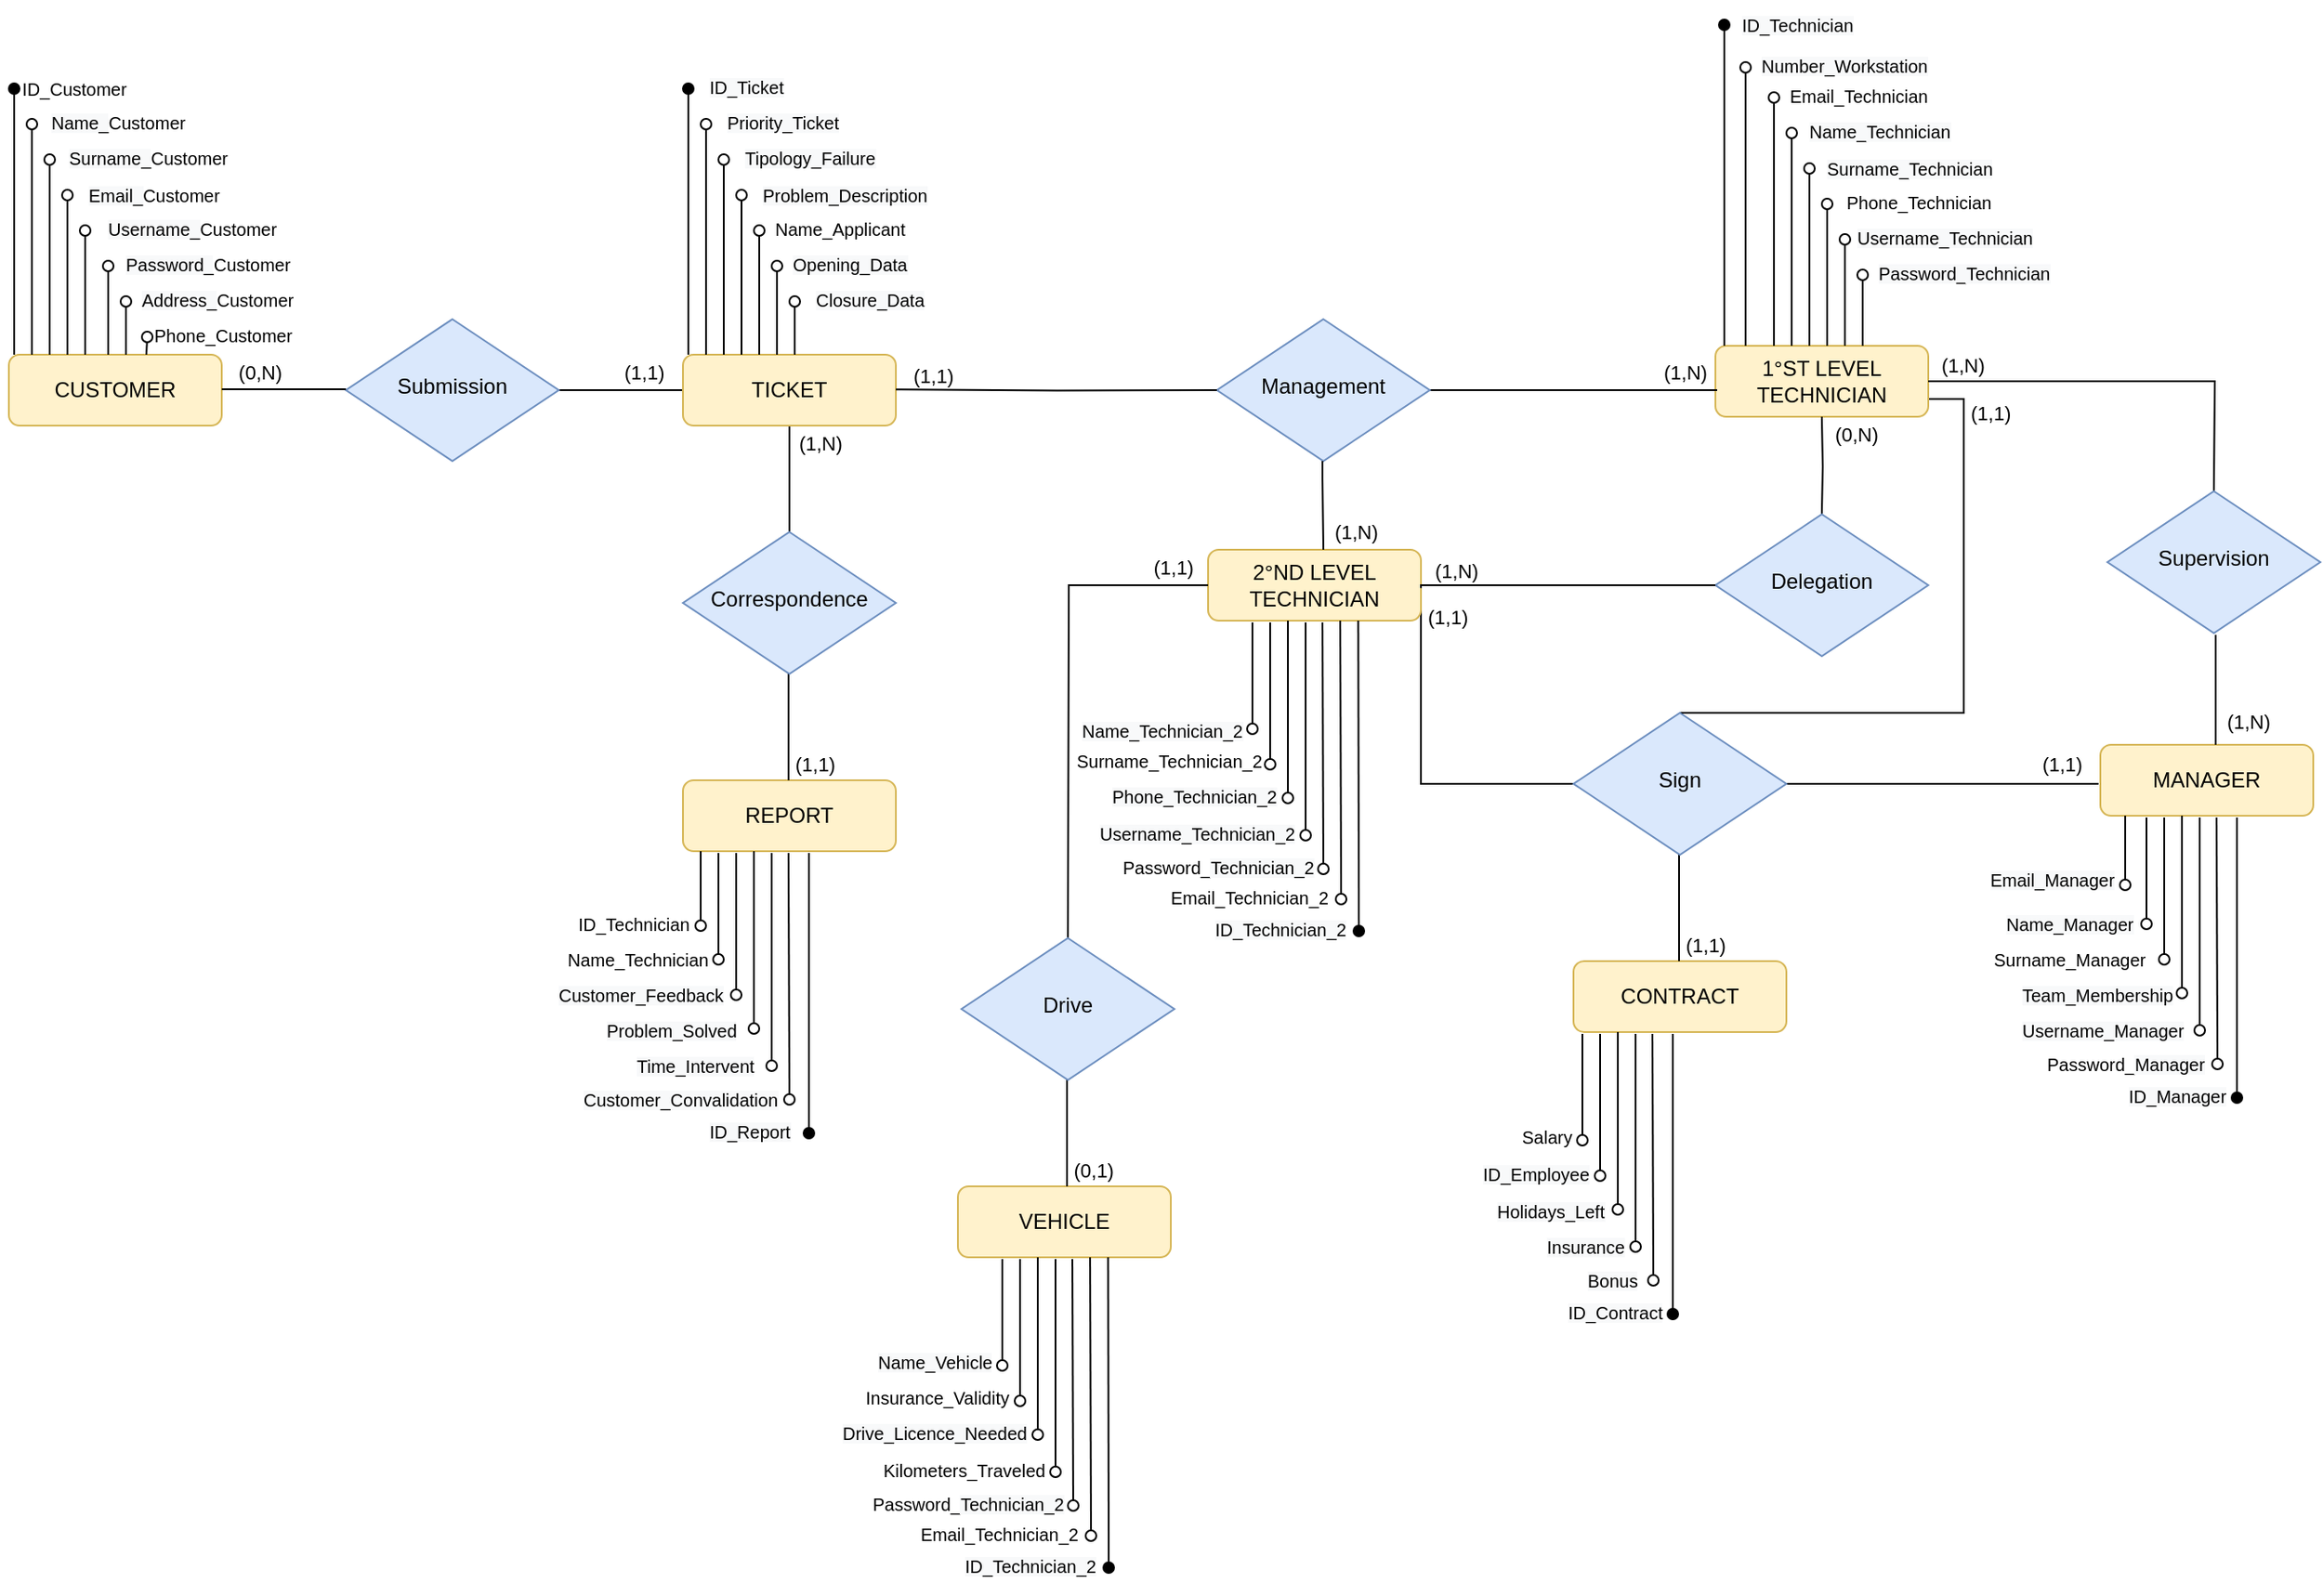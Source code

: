 <mxfile version="16.6.4" type="device"><diagram id="C5RBs43oDa-KdzZeNtuy" name="Page-1"><mxGraphModel dx="1689" dy="1148" grid="0" gridSize="10" guides="1" tooltips="1" connect="1" arrows="1" fold="1" page="0" pageScale="1" pageWidth="827" pageHeight="1169" background="none" math="0" shadow="0"><root><mxCell id="WIyWlLk6GJQsqaUBKTNV-0"/><mxCell id="WIyWlLk6GJQsqaUBKTNV-1" parent="WIyWlLk6GJQsqaUBKTNV-0"/><mxCell id="WIyWlLk6GJQsqaUBKTNV-3" value="CUSTOMER" style="rounded=1;whiteSpace=wrap;html=1;fontSize=12;glass=0;strokeWidth=1;shadow=0;fillColor=#fff2cc;strokeColor=#d6b656;" parent="WIyWlLk6GJQsqaUBKTNV-1" vertex="1"><mxGeometry x="-20" y="190" width="120" height="40" as="geometry"/></mxCell><mxCell id="WIyWlLk6GJQsqaUBKTNV-5" value="(1,1)" style="edgeStyle=orthogonalEdgeStyle;rounded=0;html=1;jettySize=auto;orthogonalLoop=1;fontSize=11;endArrow=none;endFill=0;endSize=8;strokeWidth=1;shadow=0;labelBackgroundColor=none;align=left;" parent="WIyWlLk6GJQsqaUBKTNV-1" source="WIyWlLk6GJQsqaUBKTNV-6" target="WIyWlLk6GJQsqaUBKTNV-7" edge="1"><mxGeometry y="10" relative="1" as="geometry"><mxPoint as="offset"/></mxGeometry></mxCell><mxCell id="WIyWlLk6GJQsqaUBKTNV-6" value="Submission" style="rhombus;whiteSpace=wrap;html=1;shadow=0;fontFamily=Helvetica;fontSize=12;align=center;strokeWidth=1;spacing=6;spacingTop=-4;fillColor=#dae8fc;strokeColor=#6c8ebf;" parent="WIyWlLk6GJQsqaUBKTNV-1" vertex="1"><mxGeometry x="170" y="170" width="120" height="80" as="geometry"/></mxCell><mxCell id="WIyWlLk6GJQsqaUBKTNV-11" value="REPORT" style="rounded=1;whiteSpace=wrap;html=1;fontSize=12;glass=0;strokeWidth=1;shadow=0;fillColor=#fff2cc;strokeColor=#d6b656;" parent="WIyWlLk6GJQsqaUBKTNV-1" vertex="1"><mxGeometry x="360" y="430" width="120" height="40" as="geometry"/></mxCell><mxCell id="7abWMI4sn3uJx3kmeQs5-89" style="edgeStyle=orthogonalEdgeStyle;rounded=0;orthogonalLoop=1;jettySize=auto;html=1;exitX=1;exitY=0.75;exitDx=0;exitDy=0;endArrow=none;endFill=0;entryX=0.5;entryY=0;entryDx=0;entryDy=0;" edge="1" parent="WIyWlLk6GJQsqaUBKTNV-1" source="WIyWlLk6GJQsqaUBKTNV-12" target="7abWMI4sn3uJx3kmeQs5-71"><mxGeometry relative="1" as="geometry"><mxPoint x="1091" y="383" as="targetPoint"/><Array as="points"><mxPoint x="1082" y="215"/><mxPoint x="1082" y="392"/></Array></mxGeometry></mxCell><mxCell id="WIyWlLk6GJQsqaUBKTNV-12" value="1°ST LEVEL TECHNICIAN" style="rounded=1;whiteSpace=wrap;html=1;fontSize=12;glass=0;strokeWidth=1;shadow=0;fillColor=#fff2cc;strokeColor=#d6b656;" parent="WIyWlLk6GJQsqaUBKTNV-1" vertex="1"><mxGeometry x="942" y="185" width="120" height="40" as="geometry"/></mxCell><mxCell id="mV5q2Qm451c_0U-NyYcn-0" value="(1,N)" style="edgeStyle=orthogonalEdgeStyle;rounded=0;html=1;jettySize=auto;orthogonalLoop=1;fontSize=11;endArrow=none;endFill=0;endSize=8;strokeWidth=1;shadow=0;labelBackgroundColor=none;align=left;exitX=1;exitY=0.5;exitDx=0;exitDy=0;" parent="WIyWlLk6GJQsqaUBKTNV-1" edge="1" source="mV5q2Qm451c_0U-NyYcn-7"><mxGeometry x="0.605" y="10" relative="1" as="geometry"><mxPoint as="offset"/><mxPoint x="873" y="213.5" as="sourcePoint"/><mxPoint x="943" y="210" as="targetPoint"/><Array as="points"><mxPoint x="943" y="210"/></Array></mxGeometry></mxCell><mxCell id="mV5q2Qm451c_0U-NyYcn-2" value="&amp;nbsp; &amp;nbsp; &amp;nbsp; (1,N)" style="edgeStyle=orthogonalEdgeStyle;rounded=0;html=1;jettySize=auto;orthogonalLoop=1;fontSize=11;endArrow=none;endFill=0;endSize=8;strokeWidth=1;shadow=0;labelBackgroundColor=none;entryX=0.5;entryY=0;entryDx=0;entryDy=0;exitX=0.5;exitY=1;exitDx=0;exitDy=0;align=center;" parent="WIyWlLk6GJQsqaUBKTNV-1" source="WIyWlLk6GJQsqaUBKTNV-7" edge="1"><mxGeometry x="-0.667" y="8" relative="1" as="geometry"><mxPoint as="offset"/><mxPoint x="420" y="260" as="sourcePoint"/><mxPoint x="420" y="290" as="targetPoint"/></mxGeometry></mxCell><mxCell id="mV5q2Qm451c_0U-NyYcn-3" value="&amp;nbsp; &amp;nbsp; &amp;nbsp; (1,1)" style="edgeStyle=orthogonalEdgeStyle;rounded=0;html=1;jettySize=auto;orthogonalLoop=1;fontSize=11;endArrow=none;endFill=0;endSize=8;strokeWidth=1;shadow=0;labelBackgroundColor=none;entryX=0.5;entryY=0;entryDx=0;entryDy=0;exitX=0.5;exitY=1;exitDx=0;exitDy=0;" parent="WIyWlLk6GJQsqaUBKTNV-1" edge="1"><mxGeometry x="0.7" y="5" relative="1" as="geometry"><mxPoint as="offset"/><mxPoint x="419.5" y="370" as="sourcePoint"/><mxPoint x="419.5" y="430" as="targetPoint"/></mxGeometry></mxCell><mxCell id="WIyWlLk6GJQsqaUBKTNV-7" value="TICKET" style="rounded=1;whiteSpace=wrap;html=1;fontSize=12;glass=0;strokeWidth=1;shadow=0;fillColor=#fff2cc;strokeColor=#d6b656;" parent="WIyWlLk6GJQsqaUBKTNV-1" vertex="1"><mxGeometry x="360" y="190" width="120" height="40" as="geometry"/></mxCell><mxCell id="mV5q2Qm451c_0U-NyYcn-7" value="Management" style="rhombus;whiteSpace=wrap;html=1;shadow=0;fontFamily=Helvetica;fontSize=12;align=center;strokeWidth=1;spacing=6;spacingTop=-4;fillColor=#dae8fc;strokeColor=#6c8ebf;" parent="WIyWlLk6GJQsqaUBKTNV-1" vertex="1"><mxGeometry x="661" y="170" width="120" height="80" as="geometry"/></mxCell><mxCell id="mV5q2Qm451c_0U-NyYcn-10" value="Correspondence" style="rhombus;whiteSpace=wrap;html=1;shadow=0;fontFamily=Helvetica;fontSize=12;align=center;strokeWidth=1;spacing=6;spacingTop=-4;fillColor=#dae8fc;strokeColor=#6c8ebf;" parent="WIyWlLk6GJQsqaUBKTNV-1" vertex="1"><mxGeometry x="360" y="290" width="120" height="80" as="geometry"/></mxCell><mxCell id="mV5q2Qm451c_0U-NyYcn-13" value="(0,N)" style="edgeStyle=orthogonalEdgeStyle;rounded=0;html=1;jettySize=auto;orthogonalLoop=1;fontSize=11;endArrow=none;endFill=0;endSize=8;strokeWidth=1;shadow=0;labelBackgroundColor=none;align=right;verticalAlign=middle;horizontal=1;" parent="WIyWlLk6GJQsqaUBKTNV-1" edge="1"><mxGeometry y="10" relative="1" as="geometry"><mxPoint as="offset"/><mxPoint x="100" y="209.5" as="sourcePoint"/><mxPoint x="170" y="209.5" as="targetPoint"/></mxGeometry></mxCell><mxCell id="mV5q2Qm451c_0U-NyYcn-18" value="" style="endArrow=oval;html=1;align=left;exitX=0;exitY=0;exitDx=0;exitDy=0;startArrow=none;startFill=0;rounded=0;endFill=1;" parent="WIyWlLk6GJQsqaUBKTNV-1" edge="1"><mxGeometry width="50" height="50" relative="1" as="geometry"><mxPoint x="363" y="190" as="sourcePoint"/><mxPoint x="363" y="40" as="targetPoint"/></mxGeometry></mxCell><mxCell id="mV5q2Qm451c_0U-NyYcn-19" value="" style="endArrow=oval;html=1;align=left;exitX=0;exitY=0;exitDx=0;exitDy=0;startArrow=none;startFill=0;rounded=0;endFill=0;" parent="WIyWlLk6GJQsqaUBKTNV-1" edge="1"><mxGeometry width="50" height="50" relative="1" as="geometry"><mxPoint x="373" y="190" as="sourcePoint"/><mxPoint x="373" y="60" as="targetPoint"/></mxGeometry></mxCell><mxCell id="mV5q2Qm451c_0U-NyYcn-21" value="" style="endArrow=oval;html=1;align=left;exitX=0;exitY=0;exitDx=0;exitDy=0;startArrow=none;startFill=0;rounded=0;endFill=0;" parent="WIyWlLk6GJQsqaUBKTNV-1" edge="1"><mxGeometry width="50" height="50" relative="1" as="geometry"><mxPoint x="383" y="190" as="sourcePoint"/><mxPoint x="383" y="80" as="targetPoint"/></mxGeometry></mxCell><mxCell id="mV5q2Qm451c_0U-NyYcn-22" value="" style="endArrow=oval;html=1;align=left;exitX=0;exitY=0;exitDx=0;exitDy=0;startArrow=none;startFill=0;rounded=0;endFill=0;" parent="WIyWlLk6GJQsqaUBKTNV-1" edge="1"><mxGeometry width="50" height="50" relative="1" as="geometry"><mxPoint x="393" y="190" as="sourcePoint"/><mxPoint x="393" y="100" as="targetPoint"/></mxGeometry></mxCell><mxCell id="mV5q2Qm451c_0U-NyYcn-23" value="" style="endArrow=oval;html=1;align=left;exitX=0;exitY=0;exitDx=0;exitDy=0;startArrow=none;startFill=0;rounded=0;endFill=0;" parent="WIyWlLk6GJQsqaUBKTNV-1" edge="1"><mxGeometry width="50" height="50" relative="1" as="geometry"><mxPoint x="403" y="190" as="sourcePoint"/><mxPoint x="403" y="120" as="targetPoint"/></mxGeometry></mxCell><mxCell id="mV5q2Qm451c_0U-NyYcn-26" value="" style="endArrow=oval;html=1;align=left;exitX=0;exitY=0;exitDx=0;exitDy=0;startArrow=none;startFill=0;rounded=0;endFill=1;" parent="WIyWlLk6GJQsqaUBKTNV-1" edge="1"><mxGeometry width="50" height="50" relative="1" as="geometry"><mxPoint x="947" y="185" as="sourcePoint"/><mxPoint x="947" y="4" as="targetPoint"/></mxGeometry></mxCell><mxCell id="mV5q2Qm451c_0U-NyYcn-27" value="" style="endArrow=oval;html=1;align=left;exitX=0;exitY=0;exitDx=0;exitDy=0;startArrow=none;startFill=0;rounded=0;endFill=0;" parent="WIyWlLk6GJQsqaUBKTNV-1" edge="1"><mxGeometry width="50" height="50" relative="1" as="geometry"><mxPoint x="975" y="185" as="sourcePoint"/><mxPoint x="975" y="45" as="targetPoint"/></mxGeometry></mxCell><mxCell id="mV5q2Qm451c_0U-NyYcn-28" value="" style="endArrow=oval;html=1;align=left;exitX=0;exitY=0;exitDx=0;exitDy=0;startArrow=none;startFill=0;rounded=0;endFill=0;" parent="WIyWlLk6GJQsqaUBKTNV-1" edge="1"><mxGeometry width="50" height="50" relative="1" as="geometry"><mxPoint x="985" y="185" as="sourcePoint"/><mxPoint x="985" y="65" as="targetPoint"/></mxGeometry></mxCell><mxCell id="mV5q2Qm451c_0U-NyYcn-29" value="" style="endArrow=oval;html=1;align=left;exitX=0;exitY=0;exitDx=0;exitDy=0;startArrow=none;startFill=0;rounded=0;endFill=0;" parent="WIyWlLk6GJQsqaUBKTNV-1" edge="1"><mxGeometry width="50" height="50" relative="1" as="geometry"><mxPoint x="995" y="185" as="sourcePoint"/><mxPoint x="995" y="85" as="targetPoint"/></mxGeometry></mxCell><mxCell id="mV5q2Qm451c_0U-NyYcn-30" value="" style="endArrow=oval;html=1;align=left;exitX=0;exitY=0;exitDx=0;exitDy=0;startArrow=none;startFill=0;rounded=0;endFill=0;" parent="WIyWlLk6GJQsqaUBKTNV-1" edge="1"><mxGeometry width="50" height="50" relative="1" as="geometry"><mxPoint x="1005" y="185" as="sourcePoint"/><mxPoint x="1005" y="105" as="targetPoint"/></mxGeometry></mxCell><mxCell id="mV5q2Qm451c_0U-NyYcn-33" value="" style="endArrow=oval;html=1;align=left;exitX=0;exitY=0;exitDx=0;exitDy=0;startArrow=none;startFill=0;rounded=0;endFill=1;" parent="WIyWlLk6GJQsqaUBKTNV-1" edge="1"><mxGeometry width="50" height="50" relative="1" as="geometry"><mxPoint x="-17" y="190" as="sourcePoint"/><mxPoint x="-17" y="40" as="targetPoint"/></mxGeometry></mxCell><mxCell id="mV5q2Qm451c_0U-NyYcn-34" value="" style="endArrow=oval;html=1;align=left;exitX=0;exitY=0;exitDx=0;exitDy=0;startArrow=none;startFill=0;rounded=0;endFill=0;" parent="WIyWlLk6GJQsqaUBKTNV-1" edge="1"><mxGeometry width="50" height="50" relative="1" as="geometry"><mxPoint x="-7" y="190" as="sourcePoint"/><mxPoint x="-7" y="60" as="targetPoint"/></mxGeometry></mxCell><mxCell id="mV5q2Qm451c_0U-NyYcn-35" value="" style="endArrow=oval;html=1;align=left;exitX=0;exitY=0;exitDx=0;exitDy=0;startArrow=none;startFill=0;rounded=0;endFill=0;" parent="WIyWlLk6GJQsqaUBKTNV-1" edge="1"><mxGeometry width="50" height="50" relative="1" as="geometry"><mxPoint x="3" y="190" as="sourcePoint"/><mxPoint x="3" y="80" as="targetPoint"/></mxGeometry></mxCell><mxCell id="mV5q2Qm451c_0U-NyYcn-36" value="" style="endArrow=oval;html=1;align=left;exitX=0;exitY=0;exitDx=0;exitDy=0;startArrow=none;startFill=0;rounded=0;endFill=0;" parent="WIyWlLk6GJQsqaUBKTNV-1" edge="1"><mxGeometry width="50" height="50" relative="1" as="geometry"><mxPoint x="13" y="190" as="sourcePoint"/><mxPoint x="13" y="100" as="targetPoint"/></mxGeometry></mxCell><mxCell id="mV5q2Qm451c_0U-NyYcn-37" value="" style="endArrow=oval;html=1;align=left;exitX=0;exitY=0;exitDx=0;exitDy=0;startArrow=none;startFill=0;rounded=0;endFill=0;" parent="WIyWlLk6GJQsqaUBKTNV-1" edge="1"><mxGeometry width="50" height="50" relative="1" as="geometry"><mxPoint x="23" y="190" as="sourcePoint"/><mxPoint x="23" y="120" as="targetPoint"/></mxGeometry></mxCell><mxCell id="mV5q2Qm451c_0U-NyYcn-38" value="" style="endArrow=oval;html=1;align=left;exitX=0;exitY=0;exitDx=0;exitDy=0;startArrow=none;startFill=0;rounded=0;endFill=0;" parent="WIyWlLk6GJQsqaUBKTNV-1" edge="1"><mxGeometry width="50" height="50" relative="1" as="geometry"><mxPoint x="36" y="190" as="sourcePoint"/><mxPoint x="36" y="140" as="targetPoint"/></mxGeometry></mxCell><mxCell id="mV5q2Qm451c_0U-NyYcn-39" value="" style="endArrow=oval;html=1;align=left;exitX=0;exitY=0;exitDx=0;exitDy=0;startArrow=none;startFill=0;rounded=0;endFill=0;" parent="WIyWlLk6GJQsqaUBKTNV-1" edge="1"><mxGeometry width="50" height="50" relative="1" as="geometry"><mxPoint x="46" y="190" as="sourcePoint"/><mxPoint x="46" y="160" as="targetPoint"/></mxGeometry></mxCell><mxCell id="mV5q2Qm451c_0U-NyYcn-47" value="&lt;font style=&quot;font-size: 10px&quot;&gt;ID_Customer&lt;/font&gt;" style="text;html=1;strokeColor=none;fillColor=none;align=center;verticalAlign=middle;whiteSpace=wrap;rounded=0;" parent="WIyWlLk6GJQsqaUBKTNV-1" vertex="1"><mxGeometry x="-3" y="30" width="40" height="20" as="geometry"/></mxCell><mxCell id="mV5q2Qm451c_0U-NyYcn-48" value="&lt;span style=&quot;color: rgb(0 , 0 , 0) ; font-family: &amp;#34;helvetica&amp;#34; ; font-size: 10px ; font-style: normal ; font-weight: 400 ; letter-spacing: normal ; text-align: center ; text-indent: 0px ; text-transform: none ; word-spacing: 0px ; background-color: rgb(248 , 249 , 250) ; display: inline ; float: none&quot;&gt;Surname_&lt;/span&gt;&lt;span style=&quot;font-size: 10px ; text-align: center&quot;&gt;Customer&lt;/span&gt;" style="text;whiteSpace=wrap;html=1;" parent="WIyWlLk6GJQsqaUBKTNV-1" vertex="1"><mxGeometry x="12" y="65" width="70" height="30" as="geometry"/></mxCell><mxCell id="mV5q2Qm451c_0U-NyYcn-49" value="&lt;span style=&quot;color: rgb(0 , 0 , 0) ; font-family: &amp;#34;helvetica&amp;#34; ; font-size: 10px ; font-style: normal ; font-weight: 400 ; letter-spacing: normal ; text-align: center ; text-indent: 0px ; text-transform: none ; word-spacing: 0px ; background-color: rgb(248 , 249 , 250) ; display: inline ; float: none&quot;&gt;Name_&lt;/span&gt;&lt;span style=&quot;font-size: 10px ; text-align: center&quot;&gt;Customer&lt;/span&gt;" style="text;whiteSpace=wrap;html=1;" parent="WIyWlLk6GJQsqaUBKTNV-1" vertex="1"><mxGeometry x="2" y="45" width="70" height="30" as="geometry"/></mxCell><mxCell id="mV5q2Qm451c_0U-NyYcn-50" value="&lt;span style=&quot;color: rgb(0 , 0 , 0) ; font-family: &amp;#34;helvetica&amp;#34; ; font-size: 10px ; font-style: normal ; font-weight: 400 ; letter-spacing: normal ; text-align: center ; text-indent: 0px ; text-transform: none ; word-spacing: 0px ; background-color: rgb(248 , 249 , 250) ; display: inline ; float: none&quot;&gt;ID_Technician&lt;/span&gt;" style="text;whiteSpace=wrap;html=1;" parent="WIyWlLk6GJQsqaUBKTNV-1" vertex="1"><mxGeometry x="955" y="-10" width="70" height="30" as="geometry"/></mxCell><mxCell id="mV5q2Qm451c_0U-NyYcn-51" value="&lt;span style=&quot;color: rgb(0 , 0 , 0) ; font-family: &amp;#34;helvetica&amp;#34; ; font-size: 10px ; font-style: normal ; font-weight: 400 ; letter-spacing: normal ; text-align: center ; text-indent: 0px ; text-transform: none ; word-spacing: 0px ; background-color: rgb(248 , 249 , 250) ; display: inline ; float: none&quot;&gt;Email_&lt;/span&gt;&lt;span style=&quot;font-size: 10px ; text-align: center&quot;&gt;Customer&lt;/span&gt;" style="text;whiteSpace=wrap;html=1;" parent="WIyWlLk6GJQsqaUBKTNV-1" vertex="1"><mxGeometry x="23" y="86" width="70" height="30" as="geometry"/></mxCell><mxCell id="mV5q2Qm451c_0U-NyYcn-52" value="&lt;span style=&quot;color: rgb(0 , 0 , 0) ; font-family: &amp;#34;helvetica&amp;#34; ; font-size: 10px ; font-style: normal ; font-weight: 400 ; letter-spacing: normal ; text-align: center ; text-indent: 0px ; text-transform: none ; word-spacing: 0px ; background-color: rgb(248 , 249 , 250) ; display: inline ; float: none&quot;&gt;ID_Report&lt;/span&gt;" style="text;whiteSpace=wrap;html=1;" parent="WIyWlLk6GJQsqaUBKTNV-1" vertex="1"><mxGeometry x="373" y="614" width="70" height="30" as="geometry"/></mxCell><mxCell id="mV5q2Qm451c_0U-NyYcn-53" value="&lt;span style=&quot;color: rgb(0 , 0 , 0) ; font-family: &amp;#34;helvetica&amp;#34; ; font-size: 10px ; font-style: normal ; font-weight: 400 ; letter-spacing: normal ; text-align: center ; text-indent: 0px ; text-transform: none ; word-spacing: 0px ; background-color: rgb(248 , 249 , 250) ; display: inline ; float: none&quot;&gt;ID_Ticket&lt;/span&gt;" style="text;whiteSpace=wrap;html=1;" parent="WIyWlLk6GJQsqaUBKTNV-1" vertex="1"><mxGeometry x="373" y="25" width="70" height="30" as="geometry"/></mxCell><mxCell id="mV5q2Qm451c_0U-NyYcn-55" value="&lt;span style=&quot;color: rgb(0 , 0 , 0) ; font-family: &amp;#34;helvetica&amp;#34; ; font-size: 10px ; font-style: normal ; font-weight: 400 ; letter-spacing: normal ; text-align: center ; text-indent: 0px ; text-transform: none ; word-spacing: 0px ; background-color: rgb(248 , 249 , 250) ; display: inline ; float: none&quot;&gt;Username_&lt;/span&gt;&lt;span style=&quot;font-size: 10px ; text-align: center&quot;&gt;Customer&lt;/span&gt;" style="text;whiteSpace=wrap;html=1;" parent="WIyWlLk6GJQsqaUBKTNV-1" vertex="1"><mxGeometry x="34" y="105" width="90" height="30" as="geometry"/></mxCell><mxCell id="mV5q2Qm451c_0U-NyYcn-56" value="&lt;span style=&quot;color: rgb(0 , 0 , 0) ; font-family: &amp;#34;helvetica&amp;#34; ; font-size: 10px ; font-style: normal ; font-weight: 400 ; letter-spacing: normal ; text-align: center ; text-indent: 0px ; text-transform: none ; word-spacing: 0px ; background-color: rgb(248 , 249 , 250) ; display: inline ; float: none&quot;&gt;Priority_Ticket&lt;/span&gt;" style="text;whiteSpace=wrap;html=1;" parent="WIyWlLk6GJQsqaUBKTNV-1" vertex="1"><mxGeometry x="383" y="45" width="90" height="30" as="geometry"/></mxCell><mxCell id="mV5q2Qm451c_0U-NyYcn-57" value="&lt;span style=&quot;color: rgb(0 , 0 , 0) ; font-family: &amp;#34;helvetica&amp;#34; ; font-size: 10px ; font-style: normal ; font-weight: 400 ; letter-spacing: normal ; text-align: center ; text-indent: 0px ; text-transform: none ; word-spacing: 0px ; background-color: rgb(248 , 249 , 250) ; display: inline ; float: none&quot;&gt;Tipology_Failure&lt;/span&gt;" style="text;whiteSpace=wrap;html=1;" parent="WIyWlLk6GJQsqaUBKTNV-1" vertex="1"><mxGeometry x="393" y="65" width="90" height="30" as="geometry"/></mxCell><mxCell id="mV5q2Qm451c_0U-NyYcn-58" value="&lt;span style=&quot;color: rgb(0 , 0 , 0) ; font-family: &amp;#34;helvetica&amp;#34; ; font-size: 10px ; font-style: normal ; font-weight: 400 ; letter-spacing: normal ; text-align: center ; text-indent: 0px ; text-transform: none ; word-spacing: 0px ; background-color: rgb(248 , 249 , 250) ; display: inline ; float: none&quot;&gt;Password_&lt;/span&gt;&lt;span style=&quot;font-size: 10px ; text-align: center&quot;&gt;Customer&lt;/span&gt;" style="text;whiteSpace=wrap;html=1;" parent="WIyWlLk6GJQsqaUBKTNV-1" vertex="1"><mxGeometry x="44" y="125" width="90" height="30" as="geometry"/></mxCell><mxCell id="mV5q2Qm451c_0U-NyYcn-59" value="&lt;span style=&quot;color: rgb(0 , 0 , 0) ; font-family: &amp;#34;helvetica&amp;#34; ; font-size: 10px ; font-style: normal ; font-weight: 400 ; letter-spacing: normal ; text-align: center ; text-indent: 0px ; text-transform: none ; word-spacing: 0px ; background-color: rgb(248 , 249 , 250) ; display: inline ; float: none&quot;&gt;Problem_Description&lt;/span&gt;" style="text;whiteSpace=wrap;html=1;" parent="WIyWlLk6GJQsqaUBKTNV-1" vertex="1"><mxGeometry x="403" y="86" width="90" height="30" as="geometry"/></mxCell><mxCell id="mV5q2Qm451c_0U-NyYcn-63" value="&lt;div style=&quot;text-align: center&quot;&gt;&lt;font face=&quot;helvetica&quot;&gt;&lt;span style=&quot;font-size: 10px&quot;&gt;Name_Technician&lt;/span&gt;&lt;/font&gt;&lt;/div&gt;" style="text;whiteSpace=wrap;html=1;" parent="WIyWlLk6GJQsqaUBKTNV-1" vertex="1"><mxGeometry x="292.5" y="517" width="99" height="30" as="geometry"/></mxCell><mxCell id="mV5q2Qm451c_0U-NyYcn-66" value="&lt;span style=&quot;color: rgb(0 , 0 , 0) ; font-family: &amp;#34;helvetica&amp;#34; ; font-size: 10px ; font-style: normal ; font-weight: 400 ; letter-spacing: normal ; text-align: center ; text-indent: 0px ; text-transform: none ; word-spacing: 0px ; background-color: rgb(248 , 249 , 250) ; display: inline ; float: none&quot;&gt;Address_&lt;/span&gt;&lt;span style=&quot;font-size: 10px ; text-align: center&quot;&gt;Customer&lt;/span&gt;" style="text;whiteSpace=wrap;html=1;" parent="WIyWlLk6GJQsqaUBKTNV-1" vertex="1"><mxGeometry x="53" y="145" width="110" height="30" as="geometry"/></mxCell><mxCell id="mV5q2Qm451c_0U-NyYcn-67" value="&lt;div style=&quot;text-align: center&quot;&gt;&lt;br&gt;&lt;/div&gt;" style="text;whiteSpace=wrap;html=1;" parent="WIyWlLk6GJQsqaUBKTNV-1" vertex="1"><mxGeometry x="410" y="105" width="130" height="30" as="geometry"/></mxCell><mxCell id="mV5q2Qm451c_0U-NyYcn-68" value="&lt;span style=&quot;color: rgb(0 , 0 , 0) ; font-family: &amp;#34;helvetica&amp;#34; ; font-size: 10px ; font-style: normal ; font-weight: 400 ; letter-spacing: normal ; text-align: center ; text-indent: 0px ; text-transform: none ; word-spacing: 0px ; background-color: rgb(248 , 249 , 250) ; display: inline ; float: none&quot;&gt;Name_&lt;/span&gt;&lt;span style=&quot;font-family: &amp;#34;helvetica&amp;#34; ; font-size: 10px ; text-align: center ; background-color: rgb(248 , 249 , 250)&quot;&gt;Technician&lt;/span&gt;" style="text;whiteSpace=wrap;html=1;" parent="WIyWlLk6GJQsqaUBKTNV-1" vertex="1"><mxGeometry x="993" y="50" width="90" height="30" as="geometry"/></mxCell><mxCell id="mV5q2Qm451c_0U-NyYcn-69" value="&lt;span style=&quot;color: rgb(0 , 0 , 0) ; font-family: &amp;#34;helvetica&amp;#34; ; font-size: 10px ; font-style: normal ; font-weight: 400 ; letter-spacing: normal ; text-align: center ; text-indent: 0px ; text-transform: none ; word-spacing: 0px ; background-color: rgb(248 , 249 , 250) ; display: inline ; float: none&quot;&gt;Surname_&lt;/span&gt;&lt;span style=&quot;font-family: &amp;#34;helvetica&amp;#34; ; font-size: 10px ; text-align: center ; background-color: rgb(248 , 249 , 250)&quot;&gt;Technician&lt;/span&gt;" style="text;whiteSpace=wrap;html=1;" parent="WIyWlLk6GJQsqaUBKTNV-1" vertex="1"><mxGeometry x="1003" y="71" width="90" height="30" as="geometry"/></mxCell><mxCell id="mV5q2Qm451c_0U-NyYcn-70" value="&lt;div style=&quot;text-align: center&quot;&gt;&lt;span style=&quot;font-size: 10px&quot;&gt;&lt;font face=&quot;helvetica&quot;&gt;Phone_Technician&lt;/font&gt;&lt;/span&gt;&lt;/div&gt;" style="text;whiteSpace=wrap;html=1;" parent="WIyWlLk6GJQsqaUBKTNV-1" vertex="1"><mxGeometry x="1014" y="90" width="90" height="30" as="geometry"/></mxCell><mxCell id="mV5q2Qm451c_0U-NyYcn-78" value="&lt;span style=&quot;color: rgb(0 , 0 , 0) ; font-family: &amp;#34;helvetica&amp;#34; ; font-size: 10px ; font-style: normal ; font-weight: 400 ; letter-spacing: normal ; text-align: center ; text-indent: 0px ; text-transform: none ; word-spacing: 0px ; background-color: rgb(248 , 249 , 250) ; display: inline ; float: none&quot;&gt;Customer_Feedback&lt;/span&gt;" style="text;whiteSpace=wrap;html=1;" parent="WIyWlLk6GJQsqaUBKTNV-1" vertex="1"><mxGeometry x="288" y="537" width="114" height="30" as="geometry"/></mxCell><mxCell id="mV5q2Qm451c_0U-NyYcn-79" value="&lt;span style=&quot;color: rgb(0 , 0 , 0) ; font-family: &amp;#34;helvetica&amp;#34; ; font-size: 10px ; font-style: normal ; font-weight: 400 ; letter-spacing: normal ; text-align: center ; text-indent: 0px ; text-transform: none ; word-spacing: 0px ; background-color: rgb(248 , 249 , 250) ; display: inline ; float: none&quot;&gt;Customer_Convalidation&lt;/span&gt;" style="text;whiteSpace=wrap;html=1;" parent="WIyWlLk6GJQsqaUBKTNV-1" vertex="1"><mxGeometry x="302" y="596" width="100" height="30" as="geometry"/></mxCell><mxCell id="mV5q2Qm451c_0U-NyYcn-84" value="&lt;span style=&quot;color: rgb(0 , 0 , 0) ; font-family: &amp;#34;helvetica&amp;#34; ; font-size: 10px ; font-style: normal ; font-weight: 400 ; letter-spacing: normal ; text-align: center ; text-indent: 0px ; text-transform: none ; word-spacing: 0px ; background-color: rgb(248 , 249 , 250) ; display: inline ; float: none&quot;&gt;Problem_Solved&lt;/span&gt;" style="text;whiteSpace=wrap;html=1;" parent="WIyWlLk6GJQsqaUBKTNV-1" vertex="1"><mxGeometry x="315" y="557" width="93" height="30" as="geometry"/></mxCell><mxCell id="mV5q2Qm451c_0U-NyYcn-86" value="" style="endArrow=oval;html=1;align=left;exitX=0;exitY=0;exitDx=0;exitDy=0;startArrow=none;startFill=0;rounded=0;endFill=0;" parent="WIyWlLk6GJQsqaUBKTNV-1" edge="1"><mxGeometry width="50" height="50" relative="1" as="geometry"><mxPoint x="57.5" y="190" as="sourcePoint"/><mxPoint x="58" y="180" as="targetPoint"/></mxGeometry></mxCell><mxCell id="mV5q2Qm451c_0U-NyYcn-87" value="&lt;div style=&quot;text-align: center&quot;&gt;&lt;span style=&quot;font-size: 10px&quot;&gt;&lt;font face=&quot;helvetica&quot;&gt;Phone_Customer&lt;/font&gt;&lt;/span&gt;&lt;/div&gt;" style="text;whiteSpace=wrap;html=1;" parent="WIyWlLk6GJQsqaUBKTNV-1" vertex="1"><mxGeometry x="60" y="165" width="110" height="30" as="geometry"/></mxCell><mxCell id="mV5q2Qm451c_0U-NyYcn-88" value="&lt;div style=&quot;text-align: center&quot;&gt;&lt;font face=&quot;helvetica&quot;&gt;&lt;span style=&quot;font-size: 10px&quot;&gt;Name_Applicant&lt;/span&gt;&lt;/font&gt;&lt;/div&gt;" style="text;whiteSpace=wrap;html=1;" parent="WIyWlLk6GJQsqaUBKTNV-1" vertex="1"><mxGeometry x="410" y="105" width="130" height="30" as="geometry"/></mxCell><mxCell id="mV5q2Qm451c_0U-NyYcn-91" value="&lt;span style=&quot;color: rgb(0 , 0 , 0) ; font-family: &amp;#34;helvetica&amp;#34; ; font-size: 10px ; font-style: normal ; font-weight: 400 ; letter-spacing: normal ; text-align: center ; text-indent: 0px ; text-transform: none ; word-spacing: 0px ; background-color: rgb(248 , 249 , 250) ; display: inline ; float: none&quot;&gt;Time_Intervent&lt;/span&gt;" style="text;whiteSpace=wrap;html=1;" parent="WIyWlLk6GJQsqaUBKTNV-1" vertex="1"><mxGeometry x="332" y="577" width="107" height="30" as="geometry"/></mxCell><mxCell id="mV5q2Qm451c_0U-NyYcn-92" value="" style="endArrow=oval;html=1;align=left;startArrow=none;startFill=0;rounded=0;endFill=0;" parent="WIyWlLk6GJQsqaUBKTNV-1" edge="1"><mxGeometry width="50" height="50" relative="1" as="geometry"><mxPoint x="413" y="190" as="sourcePoint"/><mxPoint x="413" y="140" as="targetPoint"/></mxGeometry></mxCell><mxCell id="mV5q2Qm451c_0U-NyYcn-93" value="" style="endArrow=oval;html=1;align=left;startArrow=none;startFill=0;rounded=0;endFill=0;" parent="WIyWlLk6GJQsqaUBKTNV-1" edge="1"><mxGeometry width="50" height="50" relative="1" as="geometry"><mxPoint x="423" y="190" as="sourcePoint"/><mxPoint x="423" y="160" as="targetPoint"/></mxGeometry></mxCell><mxCell id="mV5q2Qm451c_0U-NyYcn-94" value="&lt;div style=&quot;text-align: center&quot;&gt;&lt;font face=&quot;helvetica&quot;&gt;&lt;span style=&quot;font-size: 10px ; background-color: rgb(248 , 249 , 250)&quot;&gt;Opening_Data&lt;/span&gt;&lt;/font&gt;&lt;/div&gt;" style="text;whiteSpace=wrap;html=1;" parent="WIyWlLk6GJQsqaUBKTNV-1" vertex="1"><mxGeometry x="420" y="125" width="130" height="30" as="geometry"/></mxCell><mxCell id="mV5q2Qm451c_0U-NyYcn-95" value="&lt;div style=&quot;text-align: center&quot;&gt;&lt;font face=&quot;helvetica&quot;&gt;&lt;span style=&quot;font-size: 10px ; background-color: rgb(248 , 249 , 250)&quot;&gt;Closure_Data&lt;/span&gt;&lt;/font&gt;&lt;/div&gt;" style="text;whiteSpace=wrap;html=1;" parent="WIyWlLk6GJQsqaUBKTNV-1" vertex="1"><mxGeometry x="433" y="145" width="90" height="30" as="geometry"/></mxCell><mxCell id="5CyhNdvbebfCUPyxHkEM-0" value="MANAGER" style="rounded=1;whiteSpace=wrap;html=1;fontSize=12;glass=0;strokeWidth=1;shadow=0;fillColor=#fff2cc;strokeColor=#d6b656;" parent="WIyWlLk6GJQsqaUBKTNV-1" vertex="1"><mxGeometry x="1159" y="410" width="120" height="40" as="geometry"/></mxCell><mxCell id="5CyhNdvbebfCUPyxHkEM-6" value="" style="endArrow=oval;html=1;align=left;startArrow=none;startFill=0;rounded=0;endFill=0;" parent="WIyWlLk6GJQsqaUBKTNV-1" edge="1"><mxGeometry width="50" height="50" relative="1" as="geometry"><mxPoint x="1224.5" y="451" as="sourcePoint"/><mxPoint x="1225" y="590" as="targetPoint"/></mxGeometry></mxCell><mxCell id="5CyhNdvbebfCUPyxHkEM-7" value="&amp;nbsp; &amp;nbsp; &amp;nbsp; (1,N)" style="edgeStyle=orthogonalEdgeStyle;rounded=0;html=1;jettySize=auto;orthogonalLoop=1;fontSize=11;endArrow=none;endFill=0;endSize=8;strokeWidth=1;shadow=0;labelBackgroundColor=none;entryX=0.5;entryY=0;entryDx=0;entryDy=0;exitX=1;exitY=0.5;exitDx=0;exitDy=0;align=center;" parent="WIyWlLk6GJQsqaUBKTNV-1" edge="1" source="WIyWlLk6GJQsqaUBKTNV-12"><mxGeometry x="-0.91" y="9" relative="1" as="geometry"><mxPoint as="offset"/><mxPoint x="1223" y="207" as="sourcePoint"/><mxPoint x="1223" y="267" as="targetPoint"/></mxGeometry></mxCell><mxCell id="5CyhNdvbebfCUPyxHkEM-8" value="&amp;nbsp; &amp;nbsp; &amp;nbsp; (1,N)" style="edgeStyle=orthogonalEdgeStyle;rounded=0;html=1;jettySize=auto;orthogonalLoop=1;fontSize=11;endArrow=none;endFill=0;endSize=8;strokeWidth=1;shadow=0;labelBackgroundColor=none;" parent="WIyWlLk6GJQsqaUBKTNV-1" edge="1"><mxGeometry x="0.564" y="9" relative="1" as="geometry"><mxPoint as="offset"/><mxPoint x="1224" y="348" as="sourcePoint"/><mxPoint x="1224" y="410" as="targetPoint"/><Array as="points"><mxPoint x="1224" y="370"/><mxPoint x="1224" y="370"/></Array></mxGeometry></mxCell><mxCell id="5CyhNdvbebfCUPyxHkEM-9" value="Supervision" style="rhombus;whiteSpace=wrap;html=1;shadow=0;fontFamily=Helvetica;fontSize=12;align=center;strokeWidth=1;spacing=6;spacingTop=-4;fillColor=#dae8fc;strokeColor=#6c8ebf;" parent="WIyWlLk6GJQsqaUBKTNV-1" vertex="1"><mxGeometry x="1163" y="267" width="120" height="80" as="geometry"/></mxCell><mxCell id="5CyhNdvbebfCUPyxHkEM-14" value="" style="endArrow=oval;html=1;align=left;exitX=0;exitY=1;exitDx=0;exitDy=0;startArrow=none;startFill=0;rounded=0;endFill=0;" parent="WIyWlLk6GJQsqaUBKTNV-1" edge="1"><mxGeometry width="50" height="50" relative="1" as="geometry"><mxPoint x="1185" y="451" as="sourcePoint"/><mxPoint x="1185" y="511" as="targetPoint"/></mxGeometry></mxCell><mxCell id="5CyhNdvbebfCUPyxHkEM-15" value="" style="endArrow=oval;html=1;align=left;exitX=0;exitY=1;exitDx=0;exitDy=0;startArrow=none;startFill=0;rounded=0;endFill=0;" parent="WIyWlLk6GJQsqaUBKTNV-1" edge="1"><mxGeometry width="50" height="50" relative="1" as="geometry"><mxPoint x="1195" y="451" as="sourcePoint"/><mxPoint x="1195" y="531" as="targetPoint"/></mxGeometry></mxCell><mxCell id="5CyhNdvbebfCUPyxHkEM-16" value="" style="endArrow=oval;html=1;align=left;startArrow=none;startFill=0;rounded=0;endFill=0;" parent="WIyWlLk6GJQsqaUBKTNV-1" edge="1"><mxGeometry width="50" height="50" relative="1" as="geometry"><mxPoint x="1215" y="451" as="sourcePoint"/><mxPoint x="1215" y="571" as="targetPoint"/></mxGeometry></mxCell><mxCell id="5CyhNdvbebfCUPyxHkEM-17" value="" style="endArrow=oval;html=1;align=left;startArrow=none;startFill=0;rounded=0;endFill=0;" parent="WIyWlLk6GJQsqaUBKTNV-1" edge="1"><mxGeometry width="50" height="50" relative="1" as="geometry"><mxPoint x="1205" y="450" as="sourcePoint"/><mxPoint x="1205" y="550" as="targetPoint"/></mxGeometry></mxCell><mxCell id="5CyhNdvbebfCUPyxHkEM-18" value="&lt;span style=&quot;color: rgb(0 , 0 , 0) ; font-family: &amp;#34;helvetica&amp;#34; ; font-size: 10px ; font-style: normal ; font-weight: 400 ; letter-spacing: normal ; text-align: center ; text-indent: 0px ; text-transform: none ; word-spacing: 0px ; background-color: rgb(248 , 249 , 250) ; display: inline ; float: none&quot;&gt;Name_Manager&lt;/span&gt;" style="text;whiteSpace=wrap;html=1;" parent="WIyWlLk6GJQsqaUBKTNV-1" vertex="1"><mxGeometry x="1104" y="497" width="100" height="30" as="geometry"/></mxCell><mxCell id="5CyhNdvbebfCUPyxHkEM-19" value="&lt;div style=&quot;text-align: center&quot;&gt;&lt;span style=&quot;font-size: 10px&quot;&gt;&lt;font face=&quot;helvetica&quot;&gt;Surname_Manager&lt;/font&gt;&lt;/span&gt;&lt;/div&gt;" style="text;whiteSpace=wrap;html=1;" parent="WIyWlLk6GJQsqaUBKTNV-1" vertex="1"><mxGeometry x="1097" y="517" width="100" height="30" as="geometry"/></mxCell><mxCell id="5CyhNdvbebfCUPyxHkEM-22" value="&lt;span style=&quot;color: rgb(0 , 0 , 0) ; font-family: &amp;#34;helvetica&amp;#34; ; font-size: 10px ; font-style: normal ; font-weight: 400 ; letter-spacing: normal ; text-align: center ; text-indent: 0px ; text-transform: none ; word-spacing: 0px ; background-color: rgb(248 , 249 , 250) ; display: inline ; float: none&quot;&gt;Team_Membership&lt;/span&gt;" style="text;whiteSpace=wrap;html=1;" parent="WIyWlLk6GJQsqaUBKTNV-1" vertex="1"><mxGeometry x="1113" y="537" width="100" height="30" as="geometry"/></mxCell><mxCell id="5CyhNdvbebfCUPyxHkEM-23" value="&lt;span style=&quot;font-family: &amp;#34;helvetica&amp;#34; ; font-size: 10px ; text-align: center&quot;&gt;Password_&lt;/span&gt;&lt;span style=&quot;font-family: &amp;#34;helvetica&amp;#34; ; font-size: 10px ; text-align: center ; background-color: rgb(248 , 249 , 250)&quot;&gt;Manager&lt;/span&gt;" style="text;whiteSpace=wrap;html=1;" parent="WIyWlLk6GJQsqaUBKTNV-1" vertex="1"><mxGeometry x="1127" y="576" width="100" height="30" as="geometry"/></mxCell><mxCell id="5CyhNdvbebfCUPyxHkEM-24" value="&lt;span style=&quot;color: rgb(0 , 0 , 0) ; font-family: &amp;#34;helvetica&amp;#34; ; font-size: 10px ; font-style: normal ; font-weight: 400 ; letter-spacing: normal ; text-align: center ; text-indent: 0px ; text-transform: none ; word-spacing: 0px ; background-color: rgb(248 , 249 , 250) ; display: inline ; float: none&quot;&gt;Username_&lt;/span&gt;&lt;span style=&quot;font-family: &amp;#34;helvetica&amp;#34; ; font-size: 10px ; text-align: center ; background-color: rgb(248 , 249 , 250)&quot;&gt;Manager&lt;/span&gt;" style="text;whiteSpace=wrap;html=1;" parent="WIyWlLk6GJQsqaUBKTNV-1" vertex="1"><mxGeometry x="1113" y="557" width="100" height="30" as="geometry"/></mxCell><mxCell id="5CyhNdvbebfCUPyxHkEM-25" value="&lt;span style=&quot;color: rgb(0 , 0 , 0) ; font-family: &amp;#34;helvetica&amp;#34; ; font-size: 10px ; font-style: normal ; font-weight: 400 ; letter-spacing: normal ; text-align: center ; text-indent: 0px ; text-transform: none ; word-spacing: 0px ; background-color: rgb(248 , 249 , 250) ; display: inline ; float: none&quot;&gt;Username_&lt;/span&gt;&lt;span style=&quot;font-family: &amp;#34;helvetica&amp;#34; ; font-size: 10px ; text-align: center ; background-color: rgb(248 , 249 , 250)&quot;&gt;Technician&lt;/span&gt;" style="text;whiteSpace=wrap;html=1;" parent="WIyWlLk6GJQsqaUBKTNV-1" vertex="1"><mxGeometry x="1020" y="110" width="120" height="30" as="geometry"/></mxCell><mxCell id="5CyhNdvbebfCUPyxHkEM-26" value="&lt;span style=&quot;color: rgb(0 , 0 , 0) ; font-family: &amp;#34;helvetica&amp;#34; ; font-size: 10px ; font-style: normal ; font-weight: 400 ; letter-spacing: normal ; text-align: center ; text-indent: 0px ; text-transform: none ; word-spacing: 0px ; background-color: rgb(248 , 249 , 250) ; display: inline ; float: none&quot;&gt;Password_&lt;/span&gt;&lt;span style=&quot;font-family: &amp;#34;helvetica&amp;#34; ; font-size: 10px ; text-align: center ; background-color: rgb(248 , 249 , 250)&quot;&gt;Technician&lt;/span&gt;" style="text;whiteSpace=wrap;html=1;" parent="WIyWlLk6GJQsqaUBKTNV-1" vertex="1"><mxGeometry x="1032" y="130" width="120" height="30" as="geometry"/></mxCell><mxCell id="5CyhNdvbebfCUPyxHkEM-27" value="" style="endArrow=oval;html=1;align=left;exitX=0;exitY=0;exitDx=0;exitDy=0;startArrow=none;startFill=0;rounded=0;endFill=0;" parent="WIyWlLk6GJQsqaUBKTNV-1" edge="1"><mxGeometry width="50" height="50" relative="1" as="geometry"><mxPoint x="1015" y="185" as="sourcePoint"/><mxPoint x="1015" y="125" as="targetPoint"/></mxGeometry></mxCell><mxCell id="5CyhNdvbebfCUPyxHkEM-28" value="" style="endArrow=oval;html=1;align=left;startArrow=none;startFill=0;rounded=0;endFill=0;" parent="WIyWlLk6GJQsqaUBKTNV-1" edge="1"><mxGeometry width="50" height="50" relative="1" as="geometry"><mxPoint x="1025" y="185" as="sourcePoint"/><mxPoint x="1025" y="145" as="targetPoint"/></mxGeometry></mxCell><mxCell id="5CyhNdvbebfCUPyxHkEM-29" value="" style="endArrow=oval;html=1;align=left;startArrow=none;startFill=0;rounded=0;endFill=1;" parent="WIyWlLk6GJQsqaUBKTNV-1" edge="1"><mxGeometry width="50" height="50" relative="1" as="geometry"><mxPoint x="1236" y="451" as="sourcePoint"/><mxPoint x="1236" y="609" as="targetPoint"/></mxGeometry></mxCell><mxCell id="5CyhNdvbebfCUPyxHkEM-30" value="&lt;span style=&quot;color: rgb(0 , 0 , 0) ; font-family: &amp;#34;helvetica&amp;#34; ; font-size: 10px ; font-style: normal ; font-weight: 400 ; letter-spacing: normal ; text-align: center ; text-indent: 0px ; text-transform: none ; word-spacing: 0px ; background-color: rgb(248 , 249 , 250) ; display: inline ; float: none&quot;&gt;ID_&lt;/span&gt;&lt;span style=&quot;font-family: &amp;#34;helvetica&amp;#34; ; font-size: 10px ; text-align: center ; background-color: rgb(248 , 249 , 250)&quot;&gt;Manager&lt;/span&gt;" style="text;whiteSpace=wrap;html=1;" parent="WIyWlLk6GJQsqaUBKTNV-1" vertex="1"><mxGeometry x="1173" y="594" width="96" height="30" as="geometry"/></mxCell><mxCell id="7abWMI4sn3uJx3kmeQs5-0" value="" style="endArrow=oval;html=1;align=left;startArrow=none;startFill=0;rounded=0;endFill=0;" edge="1" parent="WIyWlLk6GJQsqaUBKTNV-1"><mxGeometry width="50" height="50" relative="1" as="geometry"><mxPoint x="419.5" y="471" as="sourcePoint"/><mxPoint x="420" y="610" as="targetPoint"/></mxGeometry></mxCell><mxCell id="7abWMI4sn3uJx3kmeQs5-1" value="" style="endArrow=oval;html=1;align=left;exitX=0;exitY=1;exitDx=0;exitDy=0;startArrow=none;startFill=0;rounded=0;endFill=0;" edge="1" parent="WIyWlLk6GJQsqaUBKTNV-1"><mxGeometry width="50" height="50" relative="1" as="geometry"><mxPoint x="380" y="471" as="sourcePoint"/><mxPoint x="380" y="531" as="targetPoint"/></mxGeometry></mxCell><mxCell id="7abWMI4sn3uJx3kmeQs5-2" value="" style="endArrow=oval;html=1;align=left;exitX=0;exitY=1;exitDx=0;exitDy=0;startArrow=none;startFill=0;rounded=0;endFill=0;" edge="1" parent="WIyWlLk6GJQsqaUBKTNV-1"><mxGeometry width="50" height="50" relative="1" as="geometry"><mxPoint x="390" y="471" as="sourcePoint"/><mxPoint x="390" y="551" as="targetPoint"/></mxGeometry></mxCell><mxCell id="7abWMI4sn3uJx3kmeQs5-3" value="" style="endArrow=oval;html=1;align=left;startArrow=none;startFill=0;rounded=0;endFill=0;" edge="1" parent="WIyWlLk6GJQsqaUBKTNV-1"><mxGeometry width="50" height="50" relative="1" as="geometry"><mxPoint x="410" y="471" as="sourcePoint"/><mxPoint x="410" y="591" as="targetPoint"/></mxGeometry></mxCell><mxCell id="7abWMI4sn3uJx3kmeQs5-4" value="" style="endArrow=oval;html=1;align=left;startArrow=none;startFill=0;rounded=0;endFill=0;" edge="1" parent="WIyWlLk6GJQsqaUBKTNV-1"><mxGeometry width="50" height="50" relative="1" as="geometry"><mxPoint x="400" y="470" as="sourcePoint"/><mxPoint x="400" y="570" as="targetPoint"/></mxGeometry></mxCell><mxCell id="7abWMI4sn3uJx3kmeQs5-10" value="" style="endArrow=oval;html=1;align=left;startArrow=none;startFill=0;rounded=0;endFill=1;" edge="1" parent="WIyWlLk6GJQsqaUBKTNV-1"><mxGeometry width="50" height="50" relative="1" as="geometry"><mxPoint x="431" y="471" as="sourcePoint"/><mxPoint x="431" y="629" as="targetPoint"/></mxGeometry></mxCell><mxCell id="7abWMI4sn3uJx3kmeQs5-15" value="" style="endArrow=oval;html=1;align=left;exitX=0;exitY=0;exitDx=0;exitDy=0;startArrow=none;startFill=0;rounded=0;endFill=0;" edge="1" parent="WIyWlLk6GJQsqaUBKTNV-1"><mxGeometry width="50" height="50" relative="1" as="geometry"><mxPoint x="959" y="185" as="sourcePoint"/><mxPoint x="959" y="28" as="targetPoint"/></mxGeometry></mxCell><mxCell id="7abWMI4sn3uJx3kmeQs5-16" value="&lt;span style=&quot;color: rgb(0 , 0 , 0) ; font-family: &amp;#34;helvetica&amp;#34; ; font-size: 10px ; font-style: normal ; font-weight: 400 ; letter-spacing: normal ; text-align: center ; text-indent: 0px ; text-transform: none ; word-spacing: 0px ; background-color: rgb(248 , 249 , 250) ; display: inline ; float: none&quot;&gt;Number_Workstation&lt;/span&gt;" style="text;whiteSpace=wrap;html=1;" vertex="1" parent="WIyWlLk6GJQsqaUBKTNV-1"><mxGeometry x="966" y="13" width="90" height="30" as="geometry"/></mxCell><mxCell id="7abWMI4sn3uJx3kmeQs5-86" style="edgeStyle=orthogonalEdgeStyle;rounded=0;orthogonalLoop=1;jettySize=auto;html=1;exitX=1;exitY=0.75;exitDx=0;exitDy=0;endArrow=none;endFill=0;entryX=0;entryY=0.5;entryDx=0;entryDy=0;" edge="1" parent="WIyWlLk6GJQsqaUBKTNV-1" source="7abWMI4sn3uJx3kmeQs5-34" target="7abWMI4sn3uJx3kmeQs5-71"><mxGeometry relative="1" as="geometry"><mxPoint x="861" y="432" as="targetPoint"/><Array as="points"><mxPoint x="776" y="432"/></Array></mxGeometry></mxCell><mxCell id="7abWMI4sn3uJx3kmeQs5-34" value="2°ND LEVEL TECHNICIAN" style="rounded=1;whiteSpace=wrap;html=1;fontSize=12;glass=0;strokeWidth=1;shadow=0;fillColor=#fff2cc;strokeColor=#d6b656;" vertex="1" parent="WIyWlLk6GJQsqaUBKTNV-1"><mxGeometry x="656" y="300" width="120" height="40" as="geometry"/></mxCell><mxCell id="7abWMI4sn3uJx3kmeQs5-35" value="" style="endArrow=oval;html=1;align=left;startArrow=none;startFill=0;rounded=0;endFill=0;" edge="1" parent="WIyWlLk6GJQsqaUBKTNV-1"><mxGeometry width="50" height="50" relative="1" as="geometry"><mxPoint x="720.5" y="341" as="sourcePoint"/><mxPoint x="721" y="480" as="targetPoint"/></mxGeometry></mxCell><mxCell id="7abWMI4sn3uJx3kmeQs5-36" value="&amp;nbsp; &amp;nbsp; &amp;nbsp; (1,N)" style="edgeStyle=orthogonalEdgeStyle;rounded=0;html=1;jettySize=auto;orthogonalLoop=1;fontSize=11;endArrow=none;endFill=0;endSize=8;strokeWidth=1;shadow=0;labelBackgroundColor=none;exitX=0.5;exitY=1;exitDx=0;exitDy=0;" edge="1" parent="WIyWlLk6GJQsqaUBKTNV-1"><mxGeometry x="0.604" y="9" relative="1" as="geometry"><mxPoint as="offset"/><mxPoint x="720.5" y="250" as="sourcePoint"/><mxPoint x="721" y="300" as="targetPoint"/><Array as="points"><mxPoint x="721" y="260"/><mxPoint x="721" y="260"/></Array></mxGeometry></mxCell><mxCell id="7abWMI4sn3uJx3kmeQs5-37" value="" style="endArrow=oval;html=1;align=left;exitX=0;exitY=1;exitDx=0;exitDy=0;startArrow=none;startFill=0;rounded=0;endFill=0;" edge="1" parent="WIyWlLk6GJQsqaUBKTNV-1"><mxGeometry width="50" height="50" relative="1" as="geometry"><mxPoint x="681" y="341" as="sourcePoint"/><mxPoint x="681" y="401" as="targetPoint"/></mxGeometry></mxCell><mxCell id="7abWMI4sn3uJx3kmeQs5-38" value="" style="endArrow=oval;html=1;align=left;exitX=0;exitY=1;exitDx=0;exitDy=0;startArrow=none;startFill=0;rounded=0;endFill=0;" edge="1" parent="WIyWlLk6GJQsqaUBKTNV-1"><mxGeometry width="50" height="50" relative="1" as="geometry"><mxPoint x="691" y="341" as="sourcePoint"/><mxPoint x="691" y="421" as="targetPoint"/></mxGeometry></mxCell><mxCell id="7abWMI4sn3uJx3kmeQs5-39" value="" style="endArrow=oval;html=1;align=left;startArrow=none;startFill=0;rounded=0;endFill=0;" edge="1" parent="WIyWlLk6GJQsqaUBKTNV-1"><mxGeometry width="50" height="50" relative="1" as="geometry"><mxPoint x="711" y="341" as="sourcePoint"/><mxPoint x="711" y="461" as="targetPoint"/></mxGeometry></mxCell><mxCell id="7abWMI4sn3uJx3kmeQs5-40" value="" style="endArrow=oval;html=1;align=left;startArrow=none;startFill=0;rounded=0;endFill=0;" edge="1" parent="WIyWlLk6GJQsqaUBKTNV-1"><mxGeometry width="50" height="50" relative="1" as="geometry"><mxPoint x="701" y="340" as="sourcePoint"/><mxPoint x="701" y="440" as="targetPoint"/></mxGeometry></mxCell><mxCell id="7abWMI4sn3uJx3kmeQs5-41" value="&lt;span style=&quot;color: rgb(0 , 0 , 0) ; font-family: &amp;#34;helvetica&amp;#34; ; font-size: 10px ; font-style: normal ; font-weight: 400 ; letter-spacing: normal ; text-align: center ; text-indent: 0px ; text-transform: none ; word-spacing: 0px ; background-color: rgb(248 , 249 , 250) ; display: inline ; float: none&quot;&gt;Name_Technician_2&lt;/span&gt;" style="text;whiteSpace=wrap;html=1;" vertex="1" parent="WIyWlLk6GJQsqaUBKTNV-1"><mxGeometry x="583" y="388" width="100" height="28" as="geometry"/></mxCell><mxCell id="7abWMI4sn3uJx3kmeQs5-42" value="&lt;div style=&quot;text-align: center&quot;&gt;&lt;span style=&quot;font-size: 10px&quot;&gt;&lt;font face=&quot;helvetica&quot;&gt;Surname_Technician_2&lt;/font&gt;&lt;/span&gt;&lt;/div&gt;" style="text;whiteSpace=wrap;html=1;" vertex="1" parent="WIyWlLk6GJQsqaUBKTNV-1"><mxGeometry x="580" y="405" width="126" height="30" as="geometry"/></mxCell><mxCell id="7abWMI4sn3uJx3kmeQs5-43" value="&lt;span style=&quot;color: rgb(0 , 0 , 0) ; font-family: &amp;#34;helvetica&amp;#34; ; font-size: 10px ; font-style: normal ; font-weight: 400 ; letter-spacing: normal ; text-align: center ; text-indent: 0px ; text-transform: none ; word-spacing: 0px ; background-color: rgb(248 , 249 , 250) ; display: inline ; float: none&quot;&gt;Phone_Technician_2&lt;/span&gt;" style="text;whiteSpace=wrap;html=1;" vertex="1" parent="WIyWlLk6GJQsqaUBKTNV-1"><mxGeometry x="600" y="425" width="100" height="30" as="geometry"/></mxCell><mxCell id="7abWMI4sn3uJx3kmeQs5-44" value="&lt;span style=&quot;font-family: &amp;#34;helvetica&amp;#34; ; font-size: 10px ; text-align: center&quot;&gt;Password_&lt;/span&gt;&lt;span style=&quot;font-family: &amp;#34;helvetica&amp;#34; ; font-size: 10px ; text-align: center ; background-color: rgb(248 , 249 , 250)&quot;&gt;Technician_2&lt;/span&gt;" style="text;whiteSpace=wrap;html=1;" vertex="1" parent="WIyWlLk6GJQsqaUBKTNV-1"><mxGeometry x="606" y="465" width="100" height="30" as="geometry"/></mxCell><mxCell id="7abWMI4sn3uJx3kmeQs5-45" value="&lt;span style=&quot;color: rgb(0 , 0 , 0) ; font-family: &amp;#34;helvetica&amp;#34; ; font-size: 10px ; font-style: normal ; font-weight: 400 ; letter-spacing: normal ; text-align: center ; text-indent: 0px ; text-transform: none ; word-spacing: 0px ; background-color: rgb(248 , 249 , 250) ; display: inline ; float: none&quot;&gt;Username_&lt;/span&gt;&lt;span style=&quot;font-family: &amp;#34;helvetica&amp;#34; ; font-size: 10px ; text-align: center ; background-color: rgb(248 , 249 , 250)&quot;&gt;Technician_2&lt;/span&gt;" style="text;whiteSpace=wrap;html=1;" vertex="1" parent="WIyWlLk6GJQsqaUBKTNV-1"><mxGeometry x="593" y="446" width="100" height="30" as="geometry"/></mxCell><mxCell id="7abWMI4sn3uJx3kmeQs5-46" value="" style="endArrow=oval;html=1;align=left;startArrow=none;startFill=0;rounded=0;endFill=1;" edge="1" parent="WIyWlLk6GJQsqaUBKTNV-1"><mxGeometry width="50" height="50" relative="1" as="geometry"><mxPoint x="740.66" y="340" as="sourcePoint"/><mxPoint x="741" y="515" as="targetPoint"/></mxGeometry></mxCell><mxCell id="7abWMI4sn3uJx3kmeQs5-47" value="&lt;span style=&quot;color: rgb(0 , 0 , 0) ; font-family: &amp;#34;helvetica&amp;#34; ; font-size: 10px ; font-style: normal ; font-weight: 400 ; letter-spacing: normal ; text-align: center ; text-indent: 0px ; text-transform: none ; word-spacing: 0px ; background-color: rgb(248 , 249 , 250) ; display: inline ; float: none&quot;&gt;ID_&lt;/span&gt;&lt;span style=&quot;font-family: &amp;#34;helvetica&amp;#34; ; font-size: 10px ; text-align: center ; background-color: rgb(248 , 249 , 250)&quot;&gt;Technician_2&lt;/span&gt;" style="text;whiteSpace=wrap;html=1;" vertex="1" parent="WIyWlLk6GJQsqaUBKTNV-1"><mxGeometry x="658" y="500" width="120" height="30" as="geometry"/></mxCell><mxCell id="7abWMI4sn3uJx3kmeQs5-49" value="(1,1)" style="edgeStyle=orthogonalEdgeStyle;rounded=0;html=1;jettySize=auto;orthogonalLoop=1;fontSize=11;endArrow=none;endFill=0;endSize=8;strokeWidth=1;shadow=0;labelBackgroundColor=none;align=left;entryX=0;entryY=0.5;entryDx=0;entryDy=0;" edge="1" parent="WIyWlLk6GJQsqaUBKTNV-1" target="mV5q2Qm451c_0U-NyYcn-7"><mxGeometry x="-0.912" y="8" relative="1" as="geometry"><mxPoint as="offset"/><mxPoint x="480.0" y="209.66" as="sourcePoint"/><mxPoint x="550" y="209.66" as="targetPoint"/></mxGeometry></mxCell><mxCell id="7abWMI4sn3uJx3kmeQs5-52" value="&amp;nbsp; &amp;nbsp; &amp;nbsp; (0,N)" style="edgeStyle=orthogonalEdgeStyle;rounded=0;html=1;jettySize=auto;orthogonalLoop=1;fontSize=11;endArrow=none;endFill=0;endSize=8;strokeWidth=1;shadow=0;labelBackgroundColor=none;exitX=0.5;exitY=1;exitDx=0;exitDy=0;align=center;entryX=0.5;entryY=0;entryDx=0;entryDy=0;" edge="1" parent="WIyWlLk6GJQsqaUBKTNV-1" target="7abWMI4sn3uJx3kmeQs5-54"><mxGeometry x="-0.636" y="10" relative="1" as="geometry"><mxPoint as="offset"/><mxPoint x="1002" y="225" as="sourcePoint"/><mxPoint x="1002" y="278" as="targetPoint"/></mxGeometry></mxCell><mxCell id="7abWMI4sn3uJx3kmeQs5-54" value="Delegation" style="rhombus;whiteSpace=wrap;html=1;shadow=0;fontFamily=Helvetica;fontSize=12;align=center;strokeWidth=1;spacing=6;spacingTop=-4;fillColor=#dae8fc;strokeColor=#6c8ebf;" vertex="1" parent="WIyWlLk6GJQsqaUBKTNV-1"><mxGeometry x="942" y="280" width="120" height="80" as="geometry"/></mxCell><mxCell id="7abWMI4sn3uJx3kmeQs5-57" value="(1,N)" style="edgeStyle=orthogonalEdgeStyle;rounded=0;html=1;jettySize=auto;orthogonalLoop=1;fontSize=11;endArrow=none;endFill=0;endSize=8;strokeWidth=1;shadow=0;labelBackgroundColor=none;align=left;entryX=0;entryY=0.5;entryDx=0;entryDy=0;" edge="1" parent="WIyWlLk6GJQsqaUBKTNV-1" target="7abWMI4sn3uJx3kmeQs5-54"><mxGeometry x="-0.912" y="8" relative="1" as="geometry"><mxPoint as="offset"/><mxPoint x="776" y="321.66" as="sourcePoint"/><mxPoint x="957" y="322" as="targetPoint"/><Array as="points"><mxPoint x="776" y="320"/></Array></mxGeometry></mxCell><mxCell id="7abWMI4sn3uJx3kmeQs5-58" value="" style="endArrow=oval;html=1;align=left;startArrow=none;startFill=0;rounded=0;endFill=0;" edge="1" parent="WIyWlLk6GJQsqaUBKTNV-1"><mxGeometry width="50" height="50" relative="1" as="geometry"><mxPoint x="730.5" y="340.0" as="sourcePoint"/><mxPoint x="731" y="497" as="targetPoint"/></mxGeometry></mxCell><mxCell id="7abWMI4sn3uJx3kmeQs5-59" value="&lt;div style=&quot;text-align: center&quot;&gt;&lt;span style=&quot;font-size: 10px&quot;&gt;&lt;font face=&quot;helvetica&quot;&gt;Email_Technician_2&lt;/font&gt;&lt;/span&gt;&lt;/div&gt;" style="text;whiteSpace=wrap;html=1;" vertex="1" parent="WIyWlLk6GJQsqaUBKTNV-1"><mxGeometry x="633" y="482" width="101" height="30" as="geometry"/></mxCell><mxCell id="7abWMI4sn3uJx3kmeQs5-60" value="&lt;div style=&quot;text-align: center&quot;&gt;&lt;span style=&quot;font-family: &amp;#34;helvetica&amp;#34; ; font-size: 10px&quot;&gt;Email_Technician&lt;/span&gt;&lt;br&gt;&lt;/div&gt;" style="text;whiteSpace=wrap;html=1;" vertex="1" parent="WIyWlLk6GJQsqaUBKTNV-1"><mxGeometry x="982" y="30" width="90" height="30" as="geometry"/></mxCell><mxCell id="7abWMI4sn3uJx3kmeQs5-68" value="CONTRACT" style="rounded=1;whiteSpace=wrap;html=1;fontSize=12;glass=0;strokeWidth=1;shadow=0;fillColor=#fff2cc;strokeColor=#d6b656;" vertex="1" parent="WIyWlLk6GJQsqaUBKTNV-1"><mxGeometry x="862" y="532" width="120" height="40" as="geometry"/></mxCell><mxCell id="7abWMI4sn3uJx3kmeQs5-70" value="&amp;nbsp; &amp;nbsp; &amp;nbsp; (1,1)" style="edgeStyle=orthogonalEdgeStyle;rounded=0;html=1;jettySize=auto;orthogonalLoop=1;fontSize=11;endArrow=none;endFill=0;endSize=8;strokeWidth=1;shadow=0;labelBackgroundColor=none;entryX=0.5;entryY=0;entryDx=0;entryDy=0;exitX=0.5;exitY=1;exitDx=0;exitDy=0;" edge="1" parent="WIyWlLk6GJQsqaUBKTNV-1"><mxGeometry x="0.7" y="5" relative="1" as="geometry"><mxPoint as="offset"/><mxPoint x="921.5" y="472" as="sourcePoint"/><mxPoint x="921.5" y="532" as="targetPoint"/></mxGeometry></mxCell><mxCell id="7abWMI4sn3uJx3kmeQs5-83" style="edgeStyle=orthogonalEdgeStyle;rounded=0;orthogonalLoop=1;jettySize=auto;html=1;exitX=1;exitY=0.5;exitDx=0;exitDy=0;endArrow=none;endFill=0;" edge="1" parent="WIyWlLk6GJQsqaUBKTNV-1" source="7abWMI4sn3uJx3kmeQs5-71"><mxGeometry relative="1" as="geometry"><mxPoint x="1158" y="432" as="targetPoint"/></mxGeometry></mxCell><mxCell id="7abWMI4sn3uJx3kmeQs5-71" value="Sign" style="rhombus;whiteSpace=wrap;html=1;shadow=0;fontFamily=Helvetica;fontSize=12;align=center;strokeWidth=1;spacing=6;spacingTop=-4;fillColor=#dae8fc;strokeColor=#6c8ebf;" vertex="1" parent="WIyWlLk6GJQsqaUBKTNV-1"><mxGeometry x="862" y="392" width="120" height="80" as="geometry"/></mxCell><mxCell id="7abWMI4sn3uJx3kmeQs5-72" value="&lt;span style=&quot;color: rgb(0 , 0 , 0) ; font-family: &amp;#34;helvetica&amp;#34; ; font-size: 10px ; font-style: normal ; font-weight: 400 ; letter-spacing: normal ; text-align: center ; text-indent: 0px ; text-transform: none ; word-spacing: 0px ; background-color: rgb(248 , 249 , 250) ; display: inline ; float: none&quot;&gt;ID_Contract&lt;/span&gt;" style="text;whiteSpace=wrap;html=1;" vertex="1" parent="WIyWlLk6GJQsqaUBKTNV-1"><mxGeometry x="857" y="716" width="73" height="30" as="geometry"/></mxCell><mxCell id="7abWMI4sn3uJx3kmeQs5-73" value="&lt;div style=&quot;text-align: center&quot;&gt;&lt;font face=&quot;helvetica&quot;&gt;&lt;span style=&quot;font-size: 10px&quot;&gt;Salary&lt;/span&gt;&lt;/font&gt;&lt;/div&gt;" style="text;whiteSpace=wrap;html=1;" vertex="1" parent="WIyWlLk6GJQsqaUBKTNV-1"><mxGeometry x="831" y="617" width="99" height="30" as="geometry"/></mxCell><mxCell id="7abWMI4sn3uJx3kmeQs5-74" value="&lt;span style=&quot;color: rgb(0 , 0 , 0) ; font-family: &amp;#34;helvetica&amp;#34; ; font-size: 10px ; font-style: normal ; font-weight: 400 ; letter-spacing: normal ; text-align: center ; text-indent: 0px ; text-transform: none ; word-spacing: 0px ; background-color: rgb(248 , 249 , 250) ; display: inline ; float: none&quot;&gt;Bonus&lt;/span&gt;" style="text;whiteSpace=wrap;html=1;" vertex="1" parent="WIyWlLk6GJQsqaUBKTNV-1"><mxGeometry x="868" y="698" width="21" height="30" as="geometry"/></mxCell><mxCell id="7abWMI4sn3uJx3kmeQs5-75" value="&lt;span style=&quot;color: rgb(0 , 0 , 0) ; font-family: &amp;#34;helvetica&amp;#34; ; font-size: 10px ; font-style: normal ; font-weight: 400 ; letter-spacing: normal ; text-align: center ; text-indent: 0px ; text-transform: none ; word-spacing: 0px ; background-color: rgb(248 , 249 , 250) ; display: inline ; float: none&quot;&gt;Holidays_Left&lt;/span&gt;" style="text;whiteSpace=wrap;html=1;" vertex="1" parent="WIyWlLk6GJQsqaUBKTNV-1"><mxGeometry x="817" y="659" width="78" height="30" as="geometry"/></mxCell><mxCell id="7abWMI4sn3uJx3kmeQs5-76" value="&lt;span style=&quot;color: rgb(0 , 0 , 0) ; font-family: &amp;#34;helvetica&amp;#34; ; font-size: 10px ; font-style: normal ; font-weight: 400 ; letter-spacing: normal ; text-align: center ; text-indent: 0px ; text-transform: none ; word-spacing: 0px ; background-color: rgb(248 , 249 , 250) ; display: inline ; float: none&quot;&gt;Insurance&lt;/span&gt;" style="text;whiteSpace=wrap;html=1;" vertex="1" parent="WIyWlLk6GJQsqaUBKTNV-1"><mxGeometry x="845" y="679" width="81" height="30" as="geometry"/></mxCell><mxCell id="7abWMI4sn3uJx3kmeQs5-77" value="" style="endArrow=oval;html=1;align=left;startArrow=none;startFill=0;rounded=0;endFill=0;" edge="1" parent="WIyWlLk6GJQsqaUBKTNV-1"><mxGeometry width="50" height="50" relative="1" as="geometry"><mxPoint x="906.5" y="573.0" as="sourcePoint"/><mxPoint x="907" y="712" as="targetPoint"/></mxGeometry></mxCell><mxCell id="7abWMI4sn3uJx3kmeQs5-78" value="" style="endArrow=oval;html=1;align=left;exitX=0;exitY=1;exitDx=0;exitDy=0;startArrow=none;startFill=0;rounded=0;endFill=0;" edge="1" parent="WIyWlLk6GJQsqaUBKTNV-1"><mxGeometry width="50" height="50" relative="1" as="geometry"><mxPoint x="867" y="573.0" as="sourcePoint"/><mxPoint x="867" y="633.0" as="targetPoint"/></mxGeometry></mxCell><mxCell id="7abWMI4sn3uJx3kmeQs5-79" value="" style="endArrow=oval;html=1;align=left;exitX=0;exitY=1;exitDx=0;exitDy=0;startArrow=none;startFill=0;rounded=0;endFill=0;" edge="1" parent="WIyWlLk6GJQsqaUBKTNV-1"><mxGeometry width="50" height="50" relative="1" as="geometry"><mxPoint x="877" y="573.0" as="sourcePoint"/><mxPoint x="877" y="653.0" as="targetPoint"/></mxGeometry></mxCell><mxCell id="7abWMI4sn3uJx3kmeQs5-80" value="" style="endArrow=oval;html=1;align=left;startArrow=none;startFill=0;rounded=0;endFill=0;" edge="1" parent="WIyWlLk6GJQsqaUBKTNV-1"><mxGeometry width="50" height="50" relative="1" as="geometry"><mxPoint x="897" y="573.0" as="sourcePoint"/><mxPoint x="897" y="693.0" as="targetPoint"/></mxGeometry></mxCell><mxCell id="7abWMI4sn3uJx3kmeQs5-81" value="" style="endArrow=oval;html=1;align=left;startArrow=none;startFill=0;rounded=0;endFill=0;" edge="1" parent="WIyWlLk6GJQsqaUBKTNV-1"><mxGeometry width="50" height="50" relative="1" as="geometry"><mxPoint x="887" y="572" as="sourcePoint"/><mxPoint x="887" y="672" as="targetPoint"/></mxGeometry></mxCell><mxCell id="7abWMI4sn3uJx3kmeQs5-82" value="" style="endArrow=oval;html=1;align=left;startArrow=none;startFill=0;rounded=0;endFill=1;" edge="1" parent="WIyWlLk6GJQsqaUBKTNV-1"><mxGeometry width="50" height="50" relative="1" as="geometry"><mxPoint x="918" y="573.0" as="sourcePoint"/><mxPoint x="918" y="731.0" as="targetPoint"/></mxGeometry></mxCell><mxCell id="7abWMI4sn3uJx3kmeQs5-85" value="&lt;span style=&quot;color: rgb(0 , 0 , 0) ; font-family: &amp;#34;helvetica&amp;#34; ; font-size: 11px ; font-style: normal ; font-weight: 400 ; letter-spacing: normal ; text-align: center ; text-indent: 0px ; text-transform: none ; word-spacing: 0px ; background-color: rgb(255 , 255 , 255) ; display: inline ; float: none&quot;&gt;&amp;nbsp; &amp;nbsp; &amp;nbsp; (1,1)&lt;/span&gt;" style="text;whiteSpace=wrap;html=1;" vertex="1" parent="WIyWlLk6GJQsqaUBKTNV-1"><mxGeometry x="1106.003" y="406.999" width="63" height="28" as="geometry"/></mxCell><mxCell id="7abWMI4sn3uJx3kmeQs5-87" value="&lt;span style=&quot;font-family: &amp;#34;helvetica&amp;#34; ; font-size: 11px&quot;&gt;(1,1)&lt;/span&gt;" style="text;whiteSpace=wrap;html=1;" vertex="1" parent="WIyWlLk6GJQsqaUBKTNV-1"><mxGeometry x="778" y="323.89" width="44" height="16.11" as="geometry"/></mxCell><mxCell id="7abWMI4sn3uJx3kmeQs5-91" value="&lt;meta charset=&quot;utf-8&quot;&gt;&lt;span style=&quot;color: rgb(0, 0, 0); font-family: helvetica; font-size: 11px; font-style: normal; font-weight: 400; letter-spacing: normal; text-align: left; text-indent: 0px; text-transform: none; word-spacing: 0px; background-color: rgb(255, 255, 255); display: inline; float: none;&quot;&gt;(1,1)&lt;/span&gt;" style="text;whiteSpace=wrap;html=1;" vertex="1" parent="WIyWlLk6GJQsqaUBKTNV-1"><mxGeometry x="1084.001" y="208.996" width="43" height="28" as="geometry"/></mxCell><mxCell id="7abWMI4sn3uJx3kmeQs5-92" value="&lt;div style=&quot;text-align: center&quot;&gt;&lt;font face=&quot;helvetica&quot;&gt;&lt;span style=&quot;font-size: 10px ; background-color: rgb(248 , 249 , 250)&quot;&gt;ID_Employee&lt;/span&gt;&lt;/font&gt;&lt;/div&gt;" style="text;whiteSpace=wrap;html=1;" vertex="1" parent="WIyWlLk6GJQsqaUBKTNV-1"><mxGeometry x="809.001" y="637.997" width="93" height="28" as="geometry"/></mxCell><mxCell id="7abWMI4sn3uJx3kmeQs5-93" value="" style="endArrow=oval;html=1;align=left;exitX=0;exitY=1;exitDx=0;exitDy=0;startArrow=none;startFill=0;rounded=0;endFill=0;" edge="1" parent="WIyWlLk6GJQsqaUBKTNV-1"><mxGeometry width="50" height="50" relative="1" as="geometry"><mxPoint x="370" y="470.0" as="sourcePoint"/><mxPoint x="370" y="512" as="targetPoint"/></mxGeometry></mxCell><mxCell id="7abWMI4sn3uJx3kmeQs5-94" value="&lt;div style=&quot;text-align: center&quot;&gt;&lt;font face=&quot;helvetica&quot;&gt;&lt;span style=&quot;font-size: 10px&quot;&gt;ID_Technician&lt;/span&gt;&lt;/font&gt;&lt;/div&gt;" style="text;whiteSpace=wrap;html=1;" vertex="1" parent="WIyWlLk6GJQsqaUBKTNV-1"><mxGeometry x="299" y="497" width="99" height="30" as="geometry"/></mxCell><mxCell id="7abWMI4sn3uJx3kmeQs5-95" value="" style="endArrow=oval;html=1;align=left;exitX=0;exitY=1;exitDx=0;exitDy=0;startArrow=none;startFill=0;rounded=0;endFill=0;" edge="1" parent="WIyWlLk6GJQsqaUBKTNV-1"><mxGeometry width="50" height="50" relative="1" as="geometry"><mxPoint x="1173" y="450.0" as="sourcePoint"/><mxPoint x="1173" y="489" as="targetPoint"/></mxGeometry></mxCell><mxCell id="7abWMI4sn3uJx3kmeQs5-96" value="&lt;span style=&quot;color: rgb(0 , 0 , 0) ; font-family: &amp;#34;helvetica&amp;#34; ; font-size: 10px ; font-style: normal ; font-weight: 400 ; letter-spacing: normal ; text-align: center ; text-indent: 0px ; text-transform: none ; word-spacing: 0px ; background-color: rgb(248 , 249 , 250) ; display: inline ; float: none&quot;&gt;Email_Manager&lt;/span&gt;" style="text;whiteSpace=wrap;html=1;" vertex="1" parent="WIyWlLk6GJQsqaUBKTNV-1"><mxGeometry x="1095" y="472" width="98" height="30" as="geometry"/></mxCell><mxCell id="7abWMI4sn3uJx3kmeQs5-97" value="VEHICLE" style="rounded=1;whiteSpace=wrap;html=1;fontSize=12;glass=0;strokeWidth=1;shadow=0;fillColor=#fff2cc;strokeColor=#d6b656;" vertex="1" parent="WIyWlLk6GJQsqaUBKTNV-1"><mxGeometry x="515" y="659" width="120" height="40" as="geometry"/></mxCell><mxCell id="7abWMI4sn3uJx3kmeQs5-98" value="" style="endArrow=oval;html=1;align=left;startArrow=none;startFill=0;rounded=0;endFill=0;" edge="1" parent="WIyWlLk6GJQsqaUBKTNV-1"><mxGeometry width="50" height="50" relative="1" as="geometry"><mxPoint x="579.5" y="700.0" as="sourcePoint"/><mxPoint x="580" y="839" as="targetPoint"/></mxGeometry></mxCell><mxCell id="7abWMI4sn3uJx3kmeQs5-99" value="" style="endArrow=oval;html=1;align=left;exitX=0;exitY=1;exitDx=0;exitDy=0;startArrow=none;startFill=0;rounded=0;endFill=0;" edge="1" parent="WIyWlLk6GJQsqaUBKTNV-1"><mxGeometry width="50" height="50" relative="1" as="geometry"><mxPoint x="540" y="700.0" as="sourcePoint"/><mxPoint x="540" y="760.0" as="targetPoint"/></mxGeometry></mxCell><mxCell id="7abWMI4sn3uJx3kmeQs5-100" value="" style="endArrow=oval;html=1;align=left;exitX=0;exitY=1;exitDx=0;exitDy=0;startArrow=none;startFill=0;rounded=0;endFill=0;" edge="1" parent="WIyWlLk6GJQsqaUBKTNV-1"><mxGeometry width="50" height="50" relative="1" as="geometry"><mxPoint x="550" y="700.0" as="sourcePoint"/><mxPoint x="550" y="780.0" as="targetPoint"/></mxGeometry></mxCell><mxCell id="7abWMI4sn3uJx3kmeQs5-101" value="" style="endArrow=oval;html=1;align=left;startArrow=none;startFill=0;rounded=0;endFill=0;" edge="1" parent="WIyWlLk6GJQsqaUBKTNV-1"><mxGeometry width="50" height="50" relative="1" as="geometry"><mxPoint x="570" y="700.0" as="sourcePoint"/><mxPoint x="570" y="820.0" as="targetPoint"/></mxGeometry></mxCell><mxCell id="7abWMI4sn3uJx3kmeQs5-102" value="" style="endArrow=oval;html=1;align=left;startArrow=none;startFill=0;rounded=0;endFill=0;" edge="1" parent="WIyWlLk6GJQsqaUBKTNV-1"><mxGeometry width="50" height="50" relative="1" as="geometry"><mxPoint x="560" y="699" as="sourcePoint"/><mxPoint x="560" y="799" as="targetPoint"/></mxGeometry></mxCell><mxCell id="7abWMI4sn3uJx3kmeQs5-103" value="&lt;span style=&quot;color: rgb(0 , 0 , 0) ; font-family: &amp;#34;helvetica&amp;#34; ; font-size: 10px ; font-style: normal ; font-weight: 400 ; letter-spacing: normal ; text-align: center ; text-indent: 0px ; text-transform: none ; word-spacing: 0px ; background-color: rgb(248 , 249 , 250) ; display: inline ; float: none&quot;&gt;Name_Vehicle&lt;/span&gt;" style="text;whiteSpace=wrap;html=1;" vertex="1" parent="WIyWlLk6GJQsqaUBKTNV-1"><mxGeometry x="468" y="744" width="76" height="28" as="geometry"/></mxCell><mxCell id="7abWMI4sn3uJx3kmeQs5-104" value="&lt;div style=&quot;text-align: center&quot;&gt;&lt;font face=&quot;helvetica&quot;&gt;&lt;span style=&quot;font-size: 10px&quot;&gt;Insurance_Validity&lt;/span&gt;&lt;/font&gt;&lt;/div&gt;" style="text;whiteSpace=wrap;html=1;" vertex="1" parent="WIyWlLk6GJQsqaUBKTNV-1"><mxGeometry x="461" y="764" width="104" height="30" as="geometry"/></mxCell><mxCell id="7abWMI4sn3uJx3kmeQs5-105" value="&lt;span style=&quot;color: rgb(0 , 0 , 0) ; font-family: &amp;#34;helvetica&amp;#34; ; font-size: 10px ; font-style: normal ; font-weight: 400 ; letter-spacing: normal ; text-align: center ; text-indent: 0px ; text-transform: none ; word-spacing: 0px ; background-color: rgb(248 , 249 , 250) ; display: inline ; float: none&quot;&gt;Drive_Licence_Needed&lt;/span&gt;" style="text;whiteSpace=wrap;html=1;" vertex="1" parent="WIyWlLk6GJQsqaUBKTNV-1"><mxGeometry x="448" y="784" width="111" height="30" as="geometry"/></mxCell><mxCell id="7abWMI4sn3uJx3kmeQs5-106" value="&lt;span style=&quot;font-family: &amp;#34;helvetica&amp;#34; ; font-size: 10px ; text-align: center&quot;&gt;Password_&lt;/span&gt;&lt;span style=&quot;font-family: &amp;#34;helvetica&amp;#34; ; font-size: 10px ; text-align: center ; background-color: rgb(248 , 249 , 250)&quot;&gt;Technician_2&lt;/span&gt;" style="text;whiteSpace=wrap;html=1;" vertex="1" parent="WIyWlLk6GJQsqaUBKTNV-1"><mxGeometry x="465" y="824" width="100" height="30" as="geometry"/></mxCell><mxCell id="7abWMI4sn3uJx3kmeQs5-107" value="&lt;div style=&quot;text-align: center&quot;&gt;&lt;font face=&quot;helvetica&quot;&gt;&lt;span style=&quot;font-size: 10px&quot;&gt;Kilometers_Traveled&lt;/span&gt;&lt;/font&gt;&lt;br&gt;&lt;/div&gt;" style="text;whiteSpace=wrap;html=1;" vertex="1" parent="WIyWlLk6GJQsqaUBKTNV-1"><mxGeometry x="471" y="805" width="81" height="30" as="geometry"/></mxCell><mxCell id="7abWMI4sn3uJx3kmeQs5-108" value="" style="endArrow=oval;html=1;align=left;startArrow=none;startFill=0;rounded=0;endFill=1;" edge="1" parent="WIyWlLk6GJQsqaUBKTNV-1"><mxGeometry width="50" height="50" relative="1" as="geometry"><mxPoint x="599.66" y="699" as="sourcePoint"/><mxPoint x="600" y="874" as="targetPoint"/></mxGeometry></mxCell><mxCell id="7abWMI4sn3uJx3kmeQs5-109" value="&lt;span style=&quot;color: rgb(0 , 0 , 0) ; font-family: &amp;#34;helvetica&amp;#34; ; font-size: 10px ; font-style: normal ; font-weight: 400 ; letter-spacing: normal ; text-align: center ; text-indent: 0px ; text-transform: none ; word-spacing: 0px ; background-color: rgb(248 , 249 , 250) ; display: inline ; float: none&quot;&gt;ID_&lt;/span&gt;&lt;span style=&quot;font-family: &amp;#34;helvetica&amp;#34; ; font-size: 10px ; text-align: center ; background-color: rgb(248 , 249 , 250)&quot;&gt;Technician_2&lt;/span&gt;" style="text;whiteSpace=wrap;html=1;" vertex="1" parent="WIyWlLk6GJQsqaUBKTNV-1"><mxGeometry x="517" y="859" width="120" height="30" as="geometry"/></mxCell><mxCell id="7abWMI4sn3uJx3kmeQs5-110" value="" style="endArrow=oval;html=1;align=left;startArrow=none;startFill=0;rounded=0;endFill=0;" edge="1" parent="WIyWlLk6GJQsqaUBKTNV-1"><mxGeometry width="50" height="50" relative="1" as="geometry"><mxPoint x="589.5" y="699.0" as="sourcePoint"/><mxPoint x="590" y="856" as="targetPoint"/></mxGeometry></mxCell><mxCell id="7abWMI4sn3uJx3kmeQs5-111" value="&lt;div style=&quot;text-align: center&quot;&gt;&lt;span style=&quot;font-size: 10px&quot;&gt;&lt;font face=&quot;helvetica&quot;&gt;Email_Technician_2&lt;/font&gt;&lt;/span&gt;&lt;/div&gt;" style="text;whiteSpace=wrap;html=1;" vertex="1" parent="WIyWlLk6GJQsqaUBKTNV-1"><mxGeometry x="492" y="841" width="101" height="30" as="geometry"/></mxCell><mxCell id="7abWMI4sn3uJx3kmeQs5-112" value="&amp;nbsp; &amp;nbsp; &amp;nbsp; (1,1)" style="edgeStyle=orthogonalEdgeStyle;rounded=0;html=1;jettySize=auto;orthogonalLoop=1;fontSize=11;endArrow=none;endFill=0;endSize=8;strokeWidth=1;shadow=0;labelBackgroundColor=none;entryX=0.5;entryY=0;entryDx=0;entryDy=0;exitX=0;exitY=0.5;exitDx=0;exitDy=0;align=center;" edge="1" parent="WIyWlLk6GJQsqaUBKTNV-1" source="7abWMI4sn3uJx3kmeQs5-34"><mxGeometry x="-0.791" y="-10" relative="1" as="geometry"><mxPoint as="offset"/><mxPoint x="577" y="459" as="sourcePoint"/><mxPoint x="577" y="519" as="targetPoint"/></mxGeometry></mxCell><mxCell id="7abWMI4sn3uJx3kmeQs5-113" value="&amp;nbsp; &amp;nbsp; &amp;nbsp; (0,1)" style="edgeStyle=orthogonalEdgeStyle;rounded=0;html=1;jettySize=auto;orthogonalLoop=1;fontSize=11;endArrow=none;endFill=0;endSize=8;strokeWidth=1;shadow=0;labelBackgroundColor=none;entryX=0.5;entryY=0;entryDx=0;entryDy=0;exitX=0.5;exitY=1;exitDx=0;exitDy=0;" edge="1" parent="WIyWlLk6GJQsqaUBKTNV-1"><mxGeometry x="0.7" y="5" relative="1" as="geometry"><mxPoint as="offset"/><mxPoint x="576.5" y="599" as="sourcePoint"/><mxPoint x="576.5" y="659" as="targetPoint"/></mxGeometry></mxCell><mxCell id="7abWMI4sn3uJx3kmeQs5-114" value="Drive" style="rhombus;whiteSpace=wrap;html=1;shadow=0;fontFamily=Helvetica;fontSize=12;align=center;strokeWidth=1;spacing=6;spacingTop=-4;fillColor=#dae8fc;strokeColor=#6c8ebf;" vertex="1" parent="WIyWlLk6GJQsqaUBKTNV-1"><mxGeometry x="517" y="519" width="120" height="80" as="geometry"/></mxCell></root></mxGraphModel></diagram></mxfile>